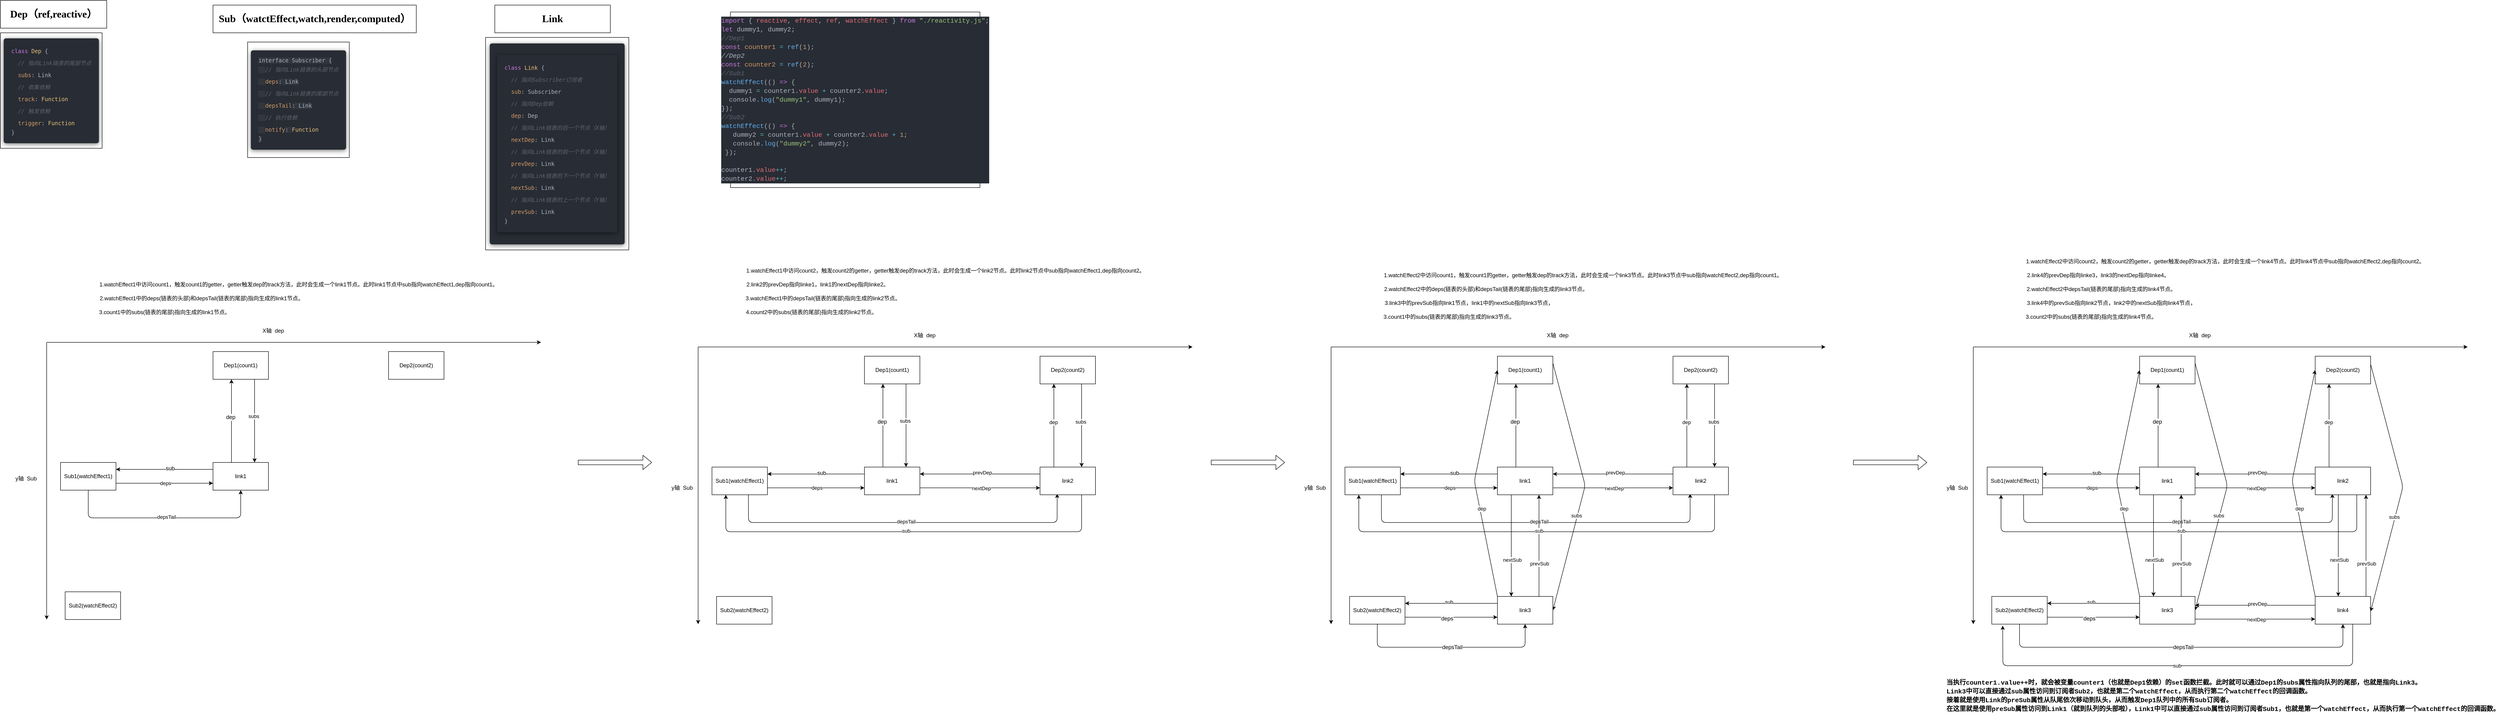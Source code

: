 <mxfile>
    <diagram id="yp6HfY-TQUkHBI3eNk6E" name="Page-1">
        <mxGraphModel dx="798" dy="723" grid="1" gridSize="10" guides="1" tooltips="1" connect="1" arrows="1" fold="1" page="1" pageScale="1" pageWidth="10000" pageHeight="10000" math="0" shadow="0">
            <root>
                <mxCell id="0"/>
                <mxCell id="1" parent="0"/>
                <mxCell id="5" value="&lt;span style=&quot;color: rgb(0, 0, 0); font-family: Optima, &amp;quot;Microsoft YaHei&amp;quot;, PingFangSC-regular, serif; font-size: 22px; font-weight: 700; text-align: left; background-color: rgb(255, 255, 255);&quot;&gt;Dep（ref,reactive）&lt;/span&gt;" style="rounded=0;whiteSpace=wrap;html=1;" parent="1" vertex="1">
                    <mxGeometry x="80" y="10" width="230" height="60" as="geometry"/>
                </mxCell>
                <mxCell id="7" value="&lt;pre style=&quot;-webkit-tap-highlight-color: transparent; margin-top: 10px; margin-bottom: 10px; padding: 0px; outline: 0px; max-width: 100%; box-shadow: rgba(0, 0, 0, 0.55) 0px 2px 10px; color: rgb(163, 163, 163); font-size: 16px; text-align: left; background-color: rgb(25, 25, 25); border-radius: 5px; box-sizing: border-box !important; overflow-wrap: break-word !important;&quot; class=&quot;js_darkmode__145&quot; data-tool=&quot;mdnice编辑器&quot;&gt;&lt;code style=&quot;-webkit-tap-highlight-color: transparent; margin: 0px; padding: 15px 16px 16px; outline: 0px; max-width: 100%; background: rgb(40, 44, 52); overflow-x: auto; color: rgb(171, 178, 191); border-radius: 5px; display: -webkit-box; font-family: Consolas, Monaco, Menlo, monospace; font-size: 12px; box-sizing: border-box !important; overflow-wrap: break-word !important;&quot; class=&quot;js_darkmode__147&quot;&gt;&lt;span style=&quot;-webkit-tap-highlight-color: transparent; margin: 0px; padding: 0px; outline: 0px; max-width: 100%; box-sizing: border-box !important; overflow-wrap: break-word !important; line-height: 26px;&quot;&gt;&lt;span style=&quot;-webkit-tap-highlight-color: transparent; margin: 0px; padding: 0px; outline: 0px; max-width: 100%; color: rgb(198, 120, 221); line-height: 26px; box-sizing: border-box !important; overflow-wrap: break-word !important;&quot;&gt;class&lt;/span&gt;&amp;nbsp;&lt;span style=&quot;-webkit-tap-highlight-color: transparent; margin: 0px; padding: 0px; outline: 0px; max-width: 100%; color: rgb(230, 192, 123); line-height: 26px; box-sizing: border-box !important; overflow-wrap: break-word !important;&quot;&gt;Dep&lt;/span&gt;&amp;nbsp;&lt;/span&gt;{&lt;br style=&quot;-webkit-tap-highlight-color: transparent; margin: 0px; padding: 0px; outline: 0px; max-width: 100%; box-sizing: border-box !important; overflow-wrap: break-word !important;&quot;&gt;&amp;nbsp;&amp;nbsp;&lt;span style=&quot;-webkit-tap-highlight-color: transparent; margin: 0px; padding: 0px; outline: 0px; max-width: 100%; color: rgb(92, 99, 112); font-style: italic; line-height: 26px; box-sizing: border-box !important; overflow-wrap: break-word !important;&quot; class=&quot;js_darkmode__148&quot;&gt;//&amp;nbsp;指向Link链表的尾部节点&lt;/span&gt;&lt;br style=&quot;-webkit-tap-highlight-color: transparent; margin: 0px; padding: 0px; outline: 0px; max-width: 100%; box-sizing: border-box !important; overflow-wrap: break-word !important;&quot;&gt;&amp;nbsp;&amp;nbsp;&lt;span style=&quot;-webkit-tap-highlight-color: transparent; margin: 0px; padding: 0px; outline: 0px; max-width: 100%; color: rgb(209, 154, 102); line-height: 26px; box-sizing: border-box !important; overflow-wrap: break-word !important;&quot;&gt;subs&lt;/span&gt;:&amp;nbsp;Link&lt;br style=&quot;-webkit-tap-highlight-color: transparent; margin: 0px; padding: 0px; outline: 0px; max-width: 100%; box-sizing: border-box !important; overflow-wrap: break-word !important;&quot;&gt;&amp;nbsp;&amp;nbsp;&lt;span style=&quot;-webkit-tap-highlight-color: transparent; margin: 0px; padding: 0px; outline: 0px; max-width: 100%; color: rgb(92, 99, 112); font-style: italic; line-height: 26px; box-sizing: border-box !important; overflow-wrap: break-word !important;&quot; class=&quot;js_darkmode__149&quot;&gt;//&amp;nbsp;收集依赖&lt;/span&gt;&lt;br style=&quot;-webkit-tap-highlight-color: transparent; margin: 0px; padding: 0px; outline: 0px; max-width: 100%; box-sizing: border-box !important; overflow-wrap: break-word !important;&quot;&gt;&amp;nbsp;&amp;nbsp;&lt;span style=&quot;-webkit-tap-highlight-color: transparent; margin: 0px; padding: 0px; outline: 0px; max-width: 100%; color: rgb(209, 154, 102); line-height: 26px; box-sizing: border-box !important; overflow-wrap: break-word !important;&quot;&gt;track&lt;/span&gt;:&amp;nbsp;&lt;span style=&quot;-webkit-tap-highlight-color: transparent; margin: 0px; padding: 0px; outline: 0px; max-width: 100%; color: rgb(230, 192, 123); line-height: 26px; box-sizing: border-box !important; overflow-wrap: break-word !important;&quot;&gt;Function&lt;/span&gt;&lt;br style=&quot;-webkit-tap-highlight-color: transparent; margin: 0px; padding: 0px; outline: 0px; max-width: 100%; box-sizing: border-box !important; overflow-wrap: break-word !important;&quot;&gt;&amp;nbsp;&amp;nbsp;&lt;span style=&quot;-webkit-tap-highlight-color: transparent; margin: 0px; padding: 0px; outline: 0px; max-width: 100%; color: rgb(92, 99, 112); font-style: italic; line-height: 26px; box-sizing: border-box !important; overflow-wrap: break-word !important;&quot; class=&quot;js_darkmode__150&quot;&gt;//&amp;nbsp;触发依赖&lt;/span&gt;&lt;br style=&quot;-webkit-tap-highlight-color: transparent; margin: 0px; padding: 0px; outline: 0px; max-width: 100%; box-sizing: border-box !important; overflow-wrap: break-word !important;&quot;&gt;&amp;nbsp;&amp;nbsp;&lt;span style=&quot;-webkit-tap-highlight-color: transparent; margin: 0px; padding: 0px; outline: 0px; max-width: 100%; color: rgb(209, 154, 102); line-height: 26px; box-sizing: border-box !important; overflow-wrap: break-word !important;&quot;&gt;trigger&lt;/span&gt;:&amp;nbsp;&lt;span style=&quot;-webkit-tap-highlight-color: transparent; margin: 0px; padding: 0px; outline: 0px; max-width: 100%; color: rgb(230, 192, 123); line-height: 26px; box-sizing: border-box !important; overflow-wrap: break-word !important;&quot;&gt;Function&lt;/span&gt;&lt;br style=&quot;-webkit-tap-highlight-color: transparent; margin: 0px; padding: 0px; outline: 0px; max-width: 100%; box-sizing: border-box !important; overflow-wrap: break-word !important;&quot;&gt;}&lt;/code&gt;&lt;/pre&gt;" style="rounded=0;whiteSpace=wrap;html=1;strokeColor=default;" parent="1" vertex="1">
                    <mxGeometry x="80" y="80" width="220" height="250" as="geometry"/>
                </mxCell>
                <mxCell id="8" value="&lt;span style=&quot;color: rgb(0, 0, 0); font-family: Optima, &amp;quot;Microsoft YaHei&amp;quot;, PingFangSC-regular, serif; font-size: 22px; font-weight: 700; text-align: left; background-color: rgb(255, 255, 255);&quot;&gt;Sub（watctEffect,watch,render,computed）&lt;/span&gt;" style="rounded=0;whiteSpace=wrap;html=1;" parent="1" vertex="1">
                    <mxGeometry x="540" y="20" width="440" height="60" as="geometry"/>
                </mxCell>
                <mxCell id="11" value="&lt;pre style=&quot;-webkit-tap-highlight-color: transparent; margin-top: 10px; margin-bottom: 10px; padding: 0px; outline: 0px; max-width: 100%; box-shadow: rgba(0, 0, 0, 0.55) 0px 2px 10px; color: rgb(163, 163, 163); font-size: 16px; text-align: left; background-color: rgb(25, 25, 25); border-radius: 5px; box-sizing: border-box !important; overflow-wrap: break-word !important;&quot; class=&quot;js_darkmode__145&quot; data-tool=&quot;mdnice编辑器&quot;&gt;&lt;code style=&quot;-webkit-tap-highlight-color: transparent; margin: 0px; padding: 15px 16px 16px; outline: 0px; max-width: 100%; background: rgb(40, 44, 52); overflow-x: auto; color: rgb(171, 178, 191); border-radius: 5px; display: -webkit-box; font-family: Consolas, Monaco, Menlo, monospace; font-size: 12px; box-sizing: border-box !important; overflow-wrap: break-word !important;&quot; class=&quot;js_darkmode__147&quot;&gt;&lt;span style=&quot;color: rgb(171, 178, 191); background-color: rgb(49, 54, 63);&quot;&gt;interface&amp;nbsp;Subscriber&amp;nbsp;{&lt;/span&gt;&lt;br style=&quot;-webkit-tap-highlight-color: transparent; margin: 0px; padding: 0px; outline: 0px; max-width: 100%; color: rgb(171, 178, 191); box-sizing: border-box !important; overflow-wrap: break-word !important;&quot;&gt;&lt;span style=&quot;color: rgb(171, 178, 191); background-color: rgb(49, 54, 63);&quot;&gt;&amp;nbsp;&amp;nbsp;&lt;/span&gt;&lt;span style=&quot;-webkit-tap-highlight-color: transparent; margin: 0px; padding: 0px; outline: 0px; max-width: 100%; color: rgb(92, 99, 112); font-style: italic; line-height: 26px; box-sizing: border-box !important; overflow-wrap: break-word !important;&quot; class=&quot;js_darkmode__172&quot;&gt;//&amp;nbsp;指向Link链表的头部节点&lt;/span&gt;&lt;br style=&quot;-webkit-tap-highlight-color: transparent; margin: 0px; padding: 0px; outline: 0px; max-width: 100%; color: rgb(171, 178, 191); box-sizing: border-box !important; overflow-wrap: break-word !important;&quot;&gt;&lt;span style=&quot;color: rgb(171, 178, 191); background-color: rgb(49, 54, 63);&quot;&gt;&amp;nbsp;&amp;nbsp;&lt;/span&gt;&lt;span style=&quot;-webkit-tap-highlight-color: transparent; margin: 0px; padding: 0px; outline: 0px; max-width: 100%; color: rgb(209, 154, 102); line-height: 26px; box-sizing: border-box !important; overflow-wrap: break-word !important;&quot;&gt;deps&lt;/span&gt;&lt;span style=&quot;color: rgb(171, 178, 191); background-color: rgb(49, 54, 63);&quot;&gt;:&amp;nbsp;Link&lt;/span&gt;&lt;br style=&quot;-webkit-tap-highlight-color: transparent; margin: 0px; padding: 0px; outline: 0px; max-width: 100%; color: rgb(171, 178, 191); box-sizing: border-box !important; overflow-wrap: break-word !important;&quot;&gt;&lt;span style=&quot;color: rgb(171, 178, 191); background-color: rgb(49, 54, 63);&quot;&gt;&amp;nbsp;&amp;nbsp;&lt;/span&gt;&lt;span style=&quot;-webkit-tap-highlight-color: transparent; margin: 0px; padding: 0px; outline: 0px; max-width: 100%; color: rgb(92, 99, 112); font-style: italic; line-height: 26px; box-sizing: border-box !important; overflow-wrap: break-word !important;&quot; class=&quot;js_darkmode__173&quot;&gt;//&amp;nbsp;指向Link链表的尾部节点&lt;/span&gt;&lt;br style=&quot;-webkit-tap-highlight-color: transparent; margin: 0px; padding: 0px; outline: 0px; max-width: 100%; color: rgb(171, 178, 191); box-sizing: border-box !important; overflow-wrap: break-word !important;&quot;&gt;&lt;span style=&quot;color: rgb(171, 178, 191); background-color: rgb(49, 54, 63);&quot;&gt;&amp;nbsp;&amp;nbsp;&lt;/span&gt;&lt;span style=&quot;-webkit-tap-highlight-color: transparent; margin: 0px; padding: 0px; outline: 0px; max-width: 100%; color: rgb(209, 154, 102); line-height: 26px; box-sizing: border-box !important; overflow-wrap: break-word !important;&quot;&gt;depsTail&lt;/span&gt;&lt;span style=&quot;color: rgb(171, 178, 191); background-color: rgb(49, 54, 63);&quot;&gt;:&amp;nbsp;Link&lt;/span&gt;&lt;br style=&quot;-webkit-tap-highlight-color: transparent; margin: 0px; padding: 0px; outline: 0px; max-width: 100%; color: rgb(171, 178, 191); box-sizing: border-box !important; overflow-wrap: break-word !important;&quot;&gt;&lt;span style=&quot;color: rgb(171, 178, 191); background-color: rgb(49, 54, 63);&quot;&gt;&amp;nbsp;&amp;nbsp;&lt;/span&gt;&lt;span style=&quot;-webkit-tap-highlight-color: transparent; margin: 0px; padding: 0px; outline: 0px; max-width: 100%; color: rgb(92, 99, 112); font-style: italic; line-height: 26px; box-sizing: border-box !important; overflow-wrap: break-word !important;&quot; class=&quot;js_darkmode__174&quot;&gt;//&amp;nbsp;执行依赖&lt;/span&gt;&lt;br style=&quot;-webkit-tap-highlight-color: transparent; margin: 0px; padding: 0px; outline: 0px; max-width: 100%; color: rgb(171, 178, 191); box-sizing: border-box !important; overflow-wrap: break-word !important;&quot;&gt;&lt;span style=&quot;color: rgb(171, 178, 191); background-color: rgb(49, 54, 63);&quot;&gt;&amp;nbsp;&amp;nbsp;&lt;/span&gt;&lt;span style=&quot;-webkit-tap-highlight-color: transparent; margin: 0px; padding: 0px; outline: 0px; max-width: 100%; color: rgb(209, 154, 102); line-height: 26px; box-sizing: border-box !important; overflow-wrap: break-word !important;&quot;&gt;notify&lt;/span&gt;&lt;span style=&quot;color: rgb(171, 178, 191); background-color: rgb(49, 54, 63);&quot;&gt;:&amp;nbsp;&lt;/span&gt;&lt;span style=&quot;-webkit-tap-highlight-color: transparent; margin: 0px; padding: 0px; outline: 0px; max-width: 100%; color: rgb(230, 192, 123); line-height: 26px; box-sizing: border-box !important; overflow-wrap: break-word !important;&quot;&gt;Function&lt;/span&gt;&lt;br style=&quot;-webkit-tap-highlight-color: transparent; margin: 0px; padding: 0px; outline: 0px; max-width: 100%; color: rgb(171, 178, 191); box-sizing: border-box !important; overflow-wrap: break-word !important;&quot;&gt;&lt;span style=&quot;color: rgb(171, 178, 191); background-color: rgb(49, 54, 63);&quot;&gt;}&lt;/span&gt;&lt;/code&gt;&lt;/pre&gt;" style="rounded=0;whiteSpace=wrap;html=1;strokeColor=default;" parent="1" vertex="1">
                    <mxGeometry x="615" y="100" width="220" height="250" as="geometry"/>
                </mxCell>
                <mxCell id="12" value="&lt;span style=&quot;color: rgb(0, 0, 0); font-family: Optima, &amp;quot;Microsoft YaHei&amp;quot;, PingFangSC-regular, serif; font-size: 22px; font-weight: 700; text-align: left; background-color: rgb(255, 255, 255);&quot;&gt;Link&lt;/span&gt;" style="rounded=0;whiteSpace=wrap;html=1;" parent="1" vertex="1">
                    <mxGeometry x="1150" y="20" width="250" height="60" as="geometry"/>
                </mxCell>
                <mxCell id="15" value="&lt;pre style=&quot;-webkit-tap-highlight-color: transparent; margin-top: 10px; margin-bottom: 10px; padding: 0px; outline: 0px; max-width: 100%; box-shadow: rgba(0, 0, 0, 0.55) 0px 2px 10px; color: rgb(163, 163, 163); font-size: 16px; text-align: left; background-color: rgb(25, 25, 25); border-radius: 5px; box-sizing: border-box !important; overflow-wrap: break-word !important;&quot; class=&quot;js_darkmode__145&quot; data-tool=&quot;mdnice编辑器&quot;&gt;&lt;code style=&quot;-webkit-tap-highlight-color: transparent; margin: 0px; padding: 15px 16px 16px; outline: 0px; max-width: 100%; background: rgb(40, 44, 52); overflow-x: auto; color: rgb(171, 178, 191); border-radius: 5px; display: -webkit-box; font-family: Consolas, Monaco, Menlo, monospace; font-size: 12px; box-sizing: border-box !important; overflow-wrap: break-word !important;&quot; class=&quot;js_darkmode__147&quot;&gt;&lt;pre style=&quot;-webkit-tap-highlight-color: transparent; margin-top: 10px; margin-bottom: 10px; padding: 0px; outline: 0px; max-width: 100%; box-shadow: rgba(0, 0, 0, 0.55) 0px 2px 10px; color: rgb(163, 163, 163); font-size: 16px; background-color: rgb(25, 25, 25); border-radius: 5px; box-sizing: border-box !important; overflow-wrap: break-word !important;&quot; class=&quot;js_darkmode__193&quot; data-tool=&quot;mdnice编辑器&quot;&gt;&lt;code style=&quot;-webkit-tap-highlight-color: transparent; margin: 0px; padding: 15px 16px 16px; outline: 0px; max-width: 100%; background: rgb(40, 44, 52); overflow-x: auto; color: rgb(171, 178, 191); border-radius: 5px; display: -webkit-box; font-family: Consolas, Monaco, Menlo, monospace; font-size: 12px; box-sizing: border-box !important; overflow-wrap: break-word !important;&quot; class=&quot;js_darkmode__195&quot;&gt;&lt;span style=&quot;-webkit-tap-highlight-color: transparent; margin: 0px; padding: 0px; outline: 0px; max-width: 100%; box-sizing: border-box !important; overflow-wrap: break-word !important; line-height: 26px;&quot;&gt;&lt;span style=&quot;-webkit-tap-highlight-color: transparent; margin: 0px; padding: 0px; outline: 0px; max-width: 100%; color: rgb(198, 120, 221); line-height: 26px; box-sizing: border-box !important; overflow-wrap: break-word !important;&quot;&gt;class&lt;/span&gt;&amp;nbsp;&lt;span style=&quot;-webkit-tap-highlight-color: transparent; margin: 0px; padding: 0px; outline: 0px; max-width: 100%; color: rgb(230, 192, 123); line-height: 26px; box-sizing: border-box !important; overflow-wrap: break-word !important;&quot;&gt;Link&lt;/span&gt;&amp;nbsp;&lt;/span&gt;{&lt;br style=&quot;-webkit-tap-highlight-color: transparent; margin: 0px; padding: 0px; outline: 0px; max-width: 100%; box-sizing: border-box !important; overflow-wrap: break-word !important;&quot;&gt;&amp;nbsp;&amp;nbsp;&lt;span style=&quot;-webkit-tap-highlight-color: transparent; margin: 0px; padding: 0px; outline: 0px; max-width: 100%; color: rgb(92, 99, 112); font-style: italic; line-height: 26px; box-sizing: border-box !important; overflow-wrap: break-word !important;&quot; class=&quot;js_darkmode__196&quot;&gt;//&amp;nbsp;指向Subscriber订阅者&lt;/span&gt;&lt;br style=&quot;-webkit-tap-highlight-color: transparent; margin: 0px; padding: 0px; outline: 0px; max-width: 100%; box-sizing: border-box !important; overflow-wrap: break-word !important;&quot;&gt;&amp;nbsp;&amp;nbsp;&lt;span style=&quot;-webkit-tap-highlight-color: transparent; margin: 0px; padding: 0px; outline: 0px; max-width: 100%; color: rgb(209, 154, 102); line-height: 26px; box-sizing: border-box !important; overflow-wrap: break-word !important;&quot;&gt;sub&lt;/span&gt;:&amp;nbsp;Subscriber&lt;br style=&quot;-webkit-tap-highlight-color: transparent; margin: 0px; padding: 0px; outline: 0px; max-width: 100%; box-sizing: border-box !important; overflow-wrap: break-word !important;&quot;&gt;&amp;nbsp;&amp;nbsp;&lt;span style=&quot;-webkit-tap-highlight-color: transparent; margin: 0px; padding: 0px; outline: 0px; max-width: 100%; color: rgb(92, 99, 112); font-style: italic; line-height: 26px; box-sizing: border-box !important; overflow-wrap: break-word !important;&quot; class=&quot;js_darkmode__197&quot;&gt;//&amp;nbsp;指向Dep依赖&lt;/span&gt;&lt;br style=&quot;-webkit-tap-highlight-color: transparent; margin: 0px; padding: 0px; outline: 0px; max-width: 100%; box-sizing: border-box !important; overflow-wrap: break-word !important;&quot;&gt;&amp;nbsp;&amp;nbsp;&lt;span style=&quot;-webkit-tap-highlight-color: transparent; margin: 0px; padding: 0px; outline: 0px; max-width: 100%; color: rgb(209, 154, 102); line-height: 26px; box-sizing: border-box !important; overflow-wrap: break-word !important;&quot;&gt;dep&lt;/span&gt;:&amp;nbsp;Dep&lt;br style=&quot;-webkit-tap-highlight-color: transparent; margin: 0px; padding: 0px; outline: 0px; max-width: 100%; box-sizing: border-box !important; overflow-wrap: break-word !important;&quot;&gt;&amp;nbsp;&amp;nbsp;&lt;span style=&quot;-webkit-tap-highlight-color: transparent; margin: 0px; padding: 0px; outline: 0px; max-width: 100%; color: rgb(92, 99, 112); font-style: italic; line-height: 26px; box-sizing: border-box !important; overflow-wrap: break-word !important;&quot; class=&quot;js_darkmode__198&quot;&gt;//&amp;nbsp;指向Link链表的后一个节点（X轴）&lt;/span&gt;&lt;br style=&quot;-webkit-tap-highlight-color: transparent; margin: 0px; padding: 0px; outline: 0px; max-width: 100%; box-sizing: border-box !important; overflow-wrap: break-word !important;&quot;&gt;&amp;nbsp;&amp;nbsp;&lt;span style=&quot;-webkit-tap-highlight-color: transparent; margin: 0px; padding: 0px; outline: 0px; max-width: 100%; color: rgb(209, 154, 102); line-height: 26px; box-sizing: border-box !important; overflow-wrap: break-word !important;&quot;&gt;nextDep&lt;/span&gt;:&amp;nbsp;Link&lt;br style=&quot;-webkit-tap-highlight-color: transparent; margin: 0px; padding: 0px; outline: 0px; max-width: 100%; box-sizing: border-box !important; overflow-wrap: break-word !important;&quot;&gt;&amp;nbsp;&amp;nbsp;&lt;span style=&quot;-webkit-tap-highlight-color: transparent; margin: 0px; padding: 0px; outline: 0px; max-width: 100%; color: rgb(92, 99, 112); font-style: italic; line-height: 26px; box-sizing: border-box !important; overflow-wrap: break-word !important;&quot; class=&quot;js_darkmode__199&quot;&gt;//&amp;nbsp;指向Link链表的前一个节点（X轴）&lt;/span&gt;&lt;br style=&quot;-webkit-tap-highlight-color: transparent; margin: 0px; padding: 0px; outline: 0px; max-width: 100%; box-sizing: border-box !important; overflow-wrap: break-word !important;&quot;&gt;&amp;nbsp;&amp;nbsp;&lt;span style=&quot;-webkit-tap-highlight-color: transparent; margin: 0px; padding: 0px; outline: 0px; max-width: 100%; color: rgb(209, 154, 102); line-height: 26px; box-sizing: border-box !important; overflow-wrap: break-word !important;&quot;&gt;prevDep&lt;/span&gt;:&amp;nbsp;Link&lt;br style=&quot;-webkit-tap-highlight-color: transparent; margin: 0px; padding: 0px; outline: 0px; max-width: 100%; box-sizing: border-box !important; overflow-wrap: break-word !important;&quot;&gt;&amp;nbsp;&amp;nbsp;&lt;span style=&quot;-webkit-tap-highlight-color: transparent; margin: 0px; padding: 0px; outline: 0px; max-width: 100%; color: rgb(92, 99, 112); font-style: italic; line-height: 26px; box-sizing: border-box !important; overflow-wrap: break-word !important;&quot; class=&quot;js_darkmode__200&quot;&gt;//&amp;nbsp;指向Link链表的下一个节点（Y轴）&lt;/span&gt;&lt;br style=&quot;-webkit-tap-highlight-color: transparent; margin: 0px; padding: 0px; outline: 0px; max-width: 100%; box-sizing: border-box !important; overflow-wrap: break-word !important;&quot;&gt;&amp;nbsp;&amp;nbsp;&lt;span style=&quot;-webkit-tap-highlight-color: transparent; margin: 0px; padding: 0px; outline: 0px; max-width: 100%; color: rgb(209, 154, 102); line-height: 26px; box-sizing: border-box !important; overflow-wrap: break-word !important;&quot;&gt;nextSub&lt;/span&gt;:&amp;nbsp;Link&lt;br style=&quot;-webkit-tap-highlight-color: transparent; margin: 0px; padding: 0px; outline: 0px; max-width: 100%; box-sizing: border-box !important; overflow-wrap: break-word !important;&quot;&gt;&amp;nbsp;&amp;nbsp;&lt;span style=&quot;-webkit-tap-highlight-color: transparent; margin: 0px; padding: 0px; outline: 0px; max-width: 100%; color: rgb(92, 99, 112); font-style: italic; line-height: 26px; box-sizing: border-box !important; overflow-wrap: break-word !important;&quot; class=&quot;js_darkmode__201&quot;&gt;//&amp;nbsp;指向Link链表的上一个节点（Y轴）&lt;/span&gt;&lt;br style=&quot;-webkit-tap-highlight-color: transparent; margin: 0px; padding: 0px; outline: 0px; max-width: 100%; box-sizing: border-box !important; overflow-wrap: break-word !important;&quot;&gt;&amp;nbsp;&amp;nbsp;&lt;span style=&quot;-webkit-tap-highlight-color: transparent; margin: 0px; padding: 0px; outline: 0px; max-width: 100%; color: rgb(209, 154, 102); line-height: 26px; box-sizing: border-box !important; overflow-wrap: break-word !important;&quot;&gt;prevSub&lt;/span&gt;:&amp;nbsp;Link&lt;br style=&quot;-webkit-tap-highlight-color: transparent; margin: 0px; padding: 0px; outline: 0px; max-width: 100%; box-sizing: border-box !important; overflow-wrap: break-word !important;&quot;&gt;}&lt;/code&gt;&lt;/pre&gt;&lt;/code&gt;&lt;/pre&gt;" style="rounded=0;whiteSpace=wrap;html=1;strokeColor=default;" parent="1" vertex="1">
                    <mxGeometry x="1130" y="90" width="310" height="460" as="geometry"/>
                </mxCell>
                <mxCell id="17" value="&lt;div style=&quot;background-color: rgb(40, 44, 52); line-height: 19px; color: rgb(171, 178, 191);&quot;&gt;&lt;div style=&quot;color: light-dark(rgb(171, 178, 191), rgb(79, 85, 96)); font-family: Consolas, &amp;quot;Courier New&amp;quot;, monospace; font-size: 14px; white-space: pre; text-align: left;&quot;&gt;&lt;span style=&quot;color: rgb(198, 120, 221);&quot;&gt;import&lt;/span&gt;&lt;span style=&quot;color: rgb(171, 178, 191);&quot;&gt; { &lt;/span&gt;&lt;span style=&quot;color: rgb(224, 108, 117);&quot;&gt;reactive&lt;/span&gt;&lt;span style=&quot;color: rgb(171, 178, 191);&quot;&gt;, &lt;/span&gt;&lt;span style=&quot;color: rgb(224, 108, 117);&quot;&gt;effect&lt;/span&gt;&lt;span style=&quot;color: rgb(171, 178, 191);&quot;&gt;, &lt;/span&gt;&lt;span style=&quot;color: rgb(224, 108, 117);&quot;&gt;ref&lt;/span&gt;&lt;span style=&quot;color: rgb(171, 178, 191);&quot;&gt;, &lt;/span&gt;&lt;span style=&quot;color: rgb(224, 108, 117);&quot;&gt;watchEffect&lt;/span&gt;&lt;span style=&quot;color: rgb(171, 178, 191);&quot;&gt; } &lt;/span&gt;&lt;span style=&quot;color: rgb(198, 120, 221);&quot;&gt;from&lt;/span&gt;&lt;span style=&quot;color: rgb(171, 178, 191);&quot;&gt; &lt;/span&gt;&lt;span style=&quot;color: rgb(152, 195, 121);&quot;&gt;&quot;./reactivity.js&quot;&lt;/span&gt;&lt;span style=&quot;color: rgb(171, 178, 191);&quot;&gt;;&lt;/span&gt;&lt;/div&gt;&lt;div style=&quot;color: light-dark(rgb(171, 178, 191), rgb(79, 85, 96)); font-family: Consolas, &amp;quot;Courier New&amp;quot;, monospace; font-size: 14px; white-space: pre; text-align: left;&quot;&gt;&lt;span style=&quot;color: rgb(198, 120, 221);&quot;&gt;let&lt;/span&gt;&lt;span style=&quot;color: rgb(171, 178, 191);&quot;&gt; dummy1, dummy2;&lt;/span&gt;&lt;/div&gt;&lt;div style=&quot;color: light-dark(rgb(171, 178, 191), rgb(79, 85, 96)); font-family: Consolas, &amp;quot;Courier New&amp;quot;, monospace; font-size: 14px; white-space: pre; text-align: left;&quot;&gt;&lt;span style=&quot;color: rgb(92, 99, 112); font-style: italic;&quot;&gt;//Dep1&lt;/span&gt;&lt;/div&gt;&lt;div style=&quot;color: light-dark(rgb(171, 178, 191), rgb(79, 85, 96)); font-family: Consolas, &amp;quot;Courier New&amp;quot;, monospace; font-size: 14px; white-space: pre; text-align: left;&quot;&gt;&lt;span style=&quot;color: rgb(198, 120, 221);&quot;&gt;const&lt;/span&gt;&lt;span style=&quot;color: rgb(171, 178, 191);&quot;&gt; &lt;/span&gt;&lt;span style=&quot;color: rgb(209, 154, 102);&quot;&gt;counter1&lt;/span&gt;&lt;span style=&quot;color: rgb(171, 178, 191);&quot;&gt; &lt;/span&gt;&lt;span style=&quot;color: rgb(86, 182, 194);&quot;&gt;=&lt;/span&gt;&lt;span style=&quot;color: rgb(171, 178, 191);&quot;&gt; &lt;/span&gt;&lt;span style=&quot;color: rgb(97, 175, 239);&quot;&gt;ref&lt;/span&gt;&lt;span style=&quot;color: rgb(171, 178, 191);&quot;&gt;(&lt;/span&gt;&lt;span style=&quot;color: rgb(209, 154, 102);&quot;&gt;1&lt;/span&gt;&lt;span style=&quot;color: rgb(171, 178, 191);&quot;&gt;);&lt;/span&gt;&lt;/div&gt;&lt;div style=&quot;color: light-dark(rgb(171, 178, 191), rgb(79, 85, 96)); font-family: Consolas, &amp;quot;Courier New&amp;quot;, monospace; font-size: 14px; white-space: pre; text-align: left;&quot;&gt;&lt;span style=&quot;font-style: italic; background-color: light-dark(rgb(40, 44, 52), rgb(196, 200, 207));&quot;&gt;//Dep2&lt;/span&gt;&lt;/div&gt;&lt;div style=&quot;color: light-dark(rgb(171, 178, 191), rgb(79, 85, 96)); font-family: Consolas, &amp;quot;Courier New&amp;quot;, monospace; font-size: 14px; white-space: pre; text-align: left;&quot;&gt;&lt;span style=&quot;color: rgb(198, 120, 221);&quot;&gt;const&lt;/span&gt;&lt;span style=&quot;color: rgb(171, 178, 191);&quot;&gt; &lt;/span&gt;&lt;span style=&quot;color: rgb(209, 154, 102);&quot;&gt;counter2&lt;/span&gt;&lt;span style=&quot;color: rgb(171, 178, 191);&quot;&gt; &lt;/span&gt;&lt;span style=&quot;color: rgb(86, 182, 194);&quot;&gt;=&lt;/span&gt;&lt;span style=&quot;color: rgb(171, 178, 191);&quot;&gt; &lt;/span&gt;&lt;span style=&quot;color: rgb(97, 175, 239);&quot;&gt;ref&lt;/span&gt;&lt;span style=&quot;color: rgb(171, 178, 191);&quot;&gt;(&lt;/span&gt;&lt;span style=&quot;color: rgb(209, 154, 102);&quot;&gt;2&lt;/span&gt;&lt;span style=&quot;color: rgb(171, 178, 191);&quot;&gt;);&lt;/span&gt;&lt;/div&gt;&lt;div style=&quot;color: light-dark(rgb(171, 178, 191), rgb(79, 85, 96)); font-family: Consolas, &amp;quot;Courier New&amp;quot;, monospace; font-size: 14px; white-space: pre; text-align: left;&quot;&gt;&lt;span style=&quot;color: rgb(92, 99, 112); font-style: italic;&quot;&gt;//Sub1&lt;/span&gt;&lt;/div&gt;&lt;div style=&quot;color: light-dark(rgb(171, 178, 191), rgb(79, 85, 96)); font-family: Consolas, &amp;quot;Courier New&amp;quot;, monospace; font-size: 14px; white-space: pre; text-align: left;&quot;&gt;&lt;span style=&quot;color: rgb(97, 175, 239);&quot;&gt;watchEffect&lt;/span&gt;&lt;span style=&quot;color: rgb(171, 178, 191);&quot;&gt;(() &lt;/span&gt;&lt;span style=&quot;color: rgb(198, 120, 221);&quot;&gt;=&amp;gt;&lt;/span&gt;&lt;span style=&quot;color: rgb(171, 178, 191);&quot;&gt; {&lt;/span&gt;&lt;/div&gt;&lt;div style=&quot;text-align: left; color: light-dark(rgb(171, 178, 191), rgb(79, 85, 96)); font-family: Consolas, &amp;quot;Courier New&amp;quot;, monospace; font-size: 14px; white-space: pre;&quot;&gt;&lt;span style=&quot;color: rgb(171, 178, 191);&quot;&gt;&amp;nbsp; dummy1 &lt;/span&gt;&lt;span style=&quot;color: rgb(86, 182, 194);&quot;&gt;=&lt;/span&gt;&lt;span style=&quot;color: rgb(171, 178, 191);&quot;&gt; counter1.&lt;/span&gt;&lt;span style=&quot;color: rgb(224, 108, 117);&quot;&gt;value&lt;/span&gt;&lt;span style=&quot;color: rgb(171, 178, 191);&quot;&gt; &lt;/span&gt;&lt;span style=&quot;color: rgb(86, 182, 194);&quot;&gt;+&lt;/span&gt;&lt;span style=&quot;color: rgb(171, 178, 191);&quot;&gt; counter2.&lt;/span&gt;&lt;span style=&quot;color: rgb(224, 108, 117);&quot;&gt;value&lt;/span&gt;&lt;span style=&quot;color: rgb(171, 178, 191);&quot;&gt;;&lt;/span&gt;&lt;/div&gt;&lt;div style=&quot;text-align: left; color: light-dark(rgb(171, 178, 191), rgb(79, 85, 96)); font-family: Consolas, &amp;quot;Courier New&amp;quot;, monospace; font-size: 14px; white-space: pre;&quot;&gt;&lt;span style=&quot;color: rgb(171, 178, 191);&quot;&gt;&amp;nbsp; console.&lt;/span&gt;&lt;span style=&quot;color: rgb(97, 175, 239);&quot;&gt;log&lt;/span&gt;&lt;span style=&quot;color: rgb(171, 178, 191);&quot;&gt;(&lt;/span&gt;&lt;span style=&quot;color: rgb(152, 195, 121);&quot;&gt;&quot;dummy1&quot;&lt;/span&gt;&lt;span style=&quot;color: rgb(171, 178, 191);&quot;&gt;, dummy1);&lt;/span&gt;&lt;/div&gt;&lt;div style=&quot;text-align: left; color: light-dark(rgb(171, 178, 191), rgb(79, 85, 96)); font-family: Consolas, &amp;quot;Courier New&amp;quot;, monospace; font-size: 14px; white-space: pre;&quot;&gt;&lt;span style=&quot;color: rgb(171, 178, 191);&quot;&gt;});&lt;/span&gt;&lt;/div&gt;&lt;div style=&quot;text-align: left; color: light-dark(rgb(171, 178, 191), rgb(79, 85, 96)); font-family: Consolas, &amp;quot;Courier New&amp;quot;, monospace; font-size: 14px; white-space: pre;&quot;&gt;&lt;span style=&quot;color: rgb(92, 99, 112); font-style: italic;&quot;&gt;//Sub2&lt;/span&gt;&lt;/div&gt;&lt;div style=&quot;text-align: left; color: light-dark(rgb(171, 178, 191), rgb(79, 85, 96)); font-family: Consolas, &amp;quot;Courier New&amp;quot;, monospace; font-size: 14px; white-space: pre;&quot;&gt;&lt;span style=&quot;color: rgb(97, 175, 239);&quot;&gt;watchEffect&lt;/span&gt;&lt;span style=&quot;color: rgb(171, 178, 191);&quot;&gt;(() &lt;/span&gt;&lt;span style=&quot;color: rgb(198, 120, 221);&quot;&gt;=&amp;gt;&lt;/span&gt;&lt;span style=&quot;color: rgb(171, 178, 191);&quot;&gt; {&lt;/span&gt;&lt;/div&gt;&lt;div style=&quot;text-align: left; color: light-dark(rgb(171, 178, 191), rgb(79, 85, 96)); font-family: Consolas, &amp;quot;Courier New&amp;quot;, monospace; font-size: 14px; white-space: pre;&quot;&gt;&lt;span style=&quot;color: rgb(171, 178, 191);&quot;&gt;&amp;nbsp; &amp;nbsp;dummy2 &lt;/span&gt;&lt;span style=&quot;color: rgb(86, 182, 194);&quot;&gt;=&lt;/span&gt;&lt;span style=&quot;color: rgb(171, 178, 191);&quot;&gt; counter1.&lt;/span&gt;&lt;span style=&quot;color: rgb(224, 108, 117);&quot;&gt;value&lt;/span&gt;&lt;span style=&quot;color: rgb(171, 178, 191);&quot;&gt; &lt;/span&gt;&lt;span style=&quot;color: rgb(86, 182, 194);&quot;&gt;+&lt;/span&gt;&lt;span style=&quot;color: rgb(171, 178, 191);&quot;&gt; counter2.&lt;/span&gt;&lt;span style=&quot;color: rgb(224, 108, 117);&quot;&gt;value&lt;/span&gt;&lt;span style=&quot;color: rgb(171, 178, 191);&quot;&gt; &lt;/span&gt;&lt;span style=&quot;color: rgb(86, 182, 194);&quot;&gt;+&lt;/span&gt;&lt;span style=&quot;color: rgb(171, 178, 191);&quot;&gt; &lt;/span&gt;&lt;span style=&quot;color: rgb(209, 154, 102);&quot;&gt;1&lt;/span&gt;&lt;span style=&quot;color: rgb(171, 178, 191);&quot;&gt;;&lt;/span&gt;&lt;/div&gt;&lt;div style=&quot;text-align: left; color: light-dark(rgb(171, 178, 191), rgb(79, 85, 96)); font-family: Consolas, &amp;quot;Courier New&amp;quot;, monospace; font-size: 14px; white-space: pre;&quot;&gt;&lt;span style=&quot;color: rgb(171, 178, 191);&quot;&gt;&amp;nbsp; &amp;nbsp;console.&lt;/span&gt;&lt;span style=&quot;color: rgb(97, 175, 239);&quot;&gt;log&lt;/span&gt;&lt;span style=&quot;color: rgb(171, 178, 191);&quot;&gt;(&lt;/span&gt;&lt;span style=&quot;color: rgb(152, 195, 121);&quot;&gt;&quot;dummy2&quot;&lt;/span&gt;&lt;span style=&quot;color: rgb(171, 178, 191);&quot;&gt;, dummy2);&lt;/span&gt;&lt;/div&gt;&lt;div style=&quot;text-align: left; color: light-dark(rgb(171, 178, 191), rgb(79, 85, 96)); font-family: Consolas, &amp;quot;Courier New&amp;quot;, monospace; font-size: 14px; white-space: pre;&quot;&gt;&lt;span style=&quot;color: rgb(171, 178, 191);&quot;&gt;&amp;nbsp;});&lt;/span&gt;&lt;/div&gt;&lt;div style=&quot;text-align: left;&quot;&gt;&lt;br&gt;&lt;/div&gt;&lt;div style=&quot;text-align: left; color: light-dark(rgb(171, 178, 191), rgb(79, 85, 96)); font-family: Consolas, &amp;quot;Courier New&amp;quot;, monospace; font-size: 14px; white-space: pre;&quot;&gt;&lt;span style=&quot;color: rgb(171, 178, 191);&quot;&gt;counter1.&lt;/span&gt;&lt;span style=&quot;color: rgb(224, 108, 117);&quot;&gt;value&lt;/span&gt;&lt;span style=&quot;color: rgb(86, 182, 194);&quot;&gt;++&lt;/span&gt;&lt;span style=&quot;color: rgb(171, 178, 191);&quot;&gt;;&lt;/span&gt;&lt;/div&gt;&lt;div style=&quot;text-align: left; color: light-dark(rgb(171, 178, 191), rgb(79, 85, 96)); font-family: Consolas, &amp;quot;Courier New&amp;quot;, monospace; font-size: 14px; white-space: pre;&quot;&gt;&lt;span style=&quot;color: rgb(171, 178, 191);&quot;&gt;counter2.&lt;/span&gt;&lt;span style=&quot;color: rgb(224, 108, 117);&quot;&gt;value&lt;/span&gt;&lt;span style=&quot;color: rgb(86, 182, 194);&quot;&gt;++&lt;/span&gt;&lt;span style=&quot;color: rgb(171, 178, 191);&quot;&gt;;&lt;/span&gt;&lt;/div&gt;&lt;/div&gt;" style="whiteSpace=wrap;html=1;" parent="1" vertex="1">
                    <mxGeometry x="1660" y="35" width="540" height="380" as="geometry"/>
                </mxCell>
                <mxCell id="48" style="edgeStyle=none;html=1;exitX=0.75;exitY=1;exitDx=0;exitDy=0;entryX=0.75;entryY=0;entryDx=0;entryDy=0;" parent="1" source="18" target="28" edge="1">
                    <mxGeometry relative="1" as="geometry"/>
                </mxCell>
                <mxCell id="50" value="subs" style="edgeLabel;html=1;align=center;verticalAlign=middle;resizable=0;points=[];" parent="48" vertex="1" connectable="0">
                    <mxGeometry x="-0.135" y="-2" relative="1" as="geometry">
                        <mxPoint y="2" as="offset"/>
                    </mxGeometry>
                </mxCell>
                <mxCell id="18" value="Dep1(count1)" style="rounded=0;whiteSpace=wrap;html=1;" parent="1" vertex="1">
                    <mxGeometry x="540" y="770" width="120" height="60" as="geometry"/>
                </mxCell>
                <mxCell id="19" value="Dep2(count2)" style="rounded=0;whiteSpace=wrap;html=1;" parent="1" vertex="1">
                    <mxGeometry x="920" y="770" width="120" height="60" as="geometry"/>
                </mxCell>
                <mxCell id="41" style="edgeStyle=none;html=1;exitX=1;exitY=0.75;exitDx=0;exitDy=0;entryX=0;entryY=0.75;entryDx=0;entryDy=0;" parent="1" source="20" target="28" edge="1">
                    <mxGeometry relative="1" as="geometry"/>
                </mxCell>
                <mxCell id="42" value="deps" style="edgeLabel;html=1;align=center;verticalAlign=middle;resizable=0;points=[];" parent="41" vertex="1" connectable="0">
                    <mxGeometry x="0.018" relative="1" as="geometry">
                        <mxPoint as="offset"/>
                    </mxGeometry>
                </mxCell>
                <mxCell id="45" style="edgeStyle=none;html=1;exitX=0.5;exitY=1;exitDx=0;exitDy=0;entryX=0.5;entryY=1;entryDx=0;entryDy=0;" parent="1" source="20" target="28" edge="1">
                    <mxGeometry relative="1" as="geometry">
                        <Array as="points">
                            <mxPoint x="270" y="1130"/>
                            <mxPoint x="600" y="1130"/>
                        </Array>
                    </mxGeometry>
                </mxCell>
                <mxCell id="47" value="depsTail" style="edgeLabel;html=1;align=center;verticalAlign=middle;resizable=0;points=[];" parent="45" vertex="1" connectable="0">
                    <mxGeometry x="0.017" y="2" relative="1" as="geometry">
                        <mxPoint as="offset"/>
                    </mxGeometry>
                </mxCell>
                <mxCell id="20" value="Sub1(watchEffect1)" style="rounded=0;whiteSpace=wrap;html=1;" parent="1" vertex="1">
                    <mxGeometry x="210" y="1010" width="120" height="60" as="geometry"/>
                </mxCell>
                <mxCell id="21" value="Sub2(&lt;span style=&quot;color: rgb(0, 0, 0);&quot;&gt;watchEffect2&lt;/span&gt;)" style="rounded=0;whiteSpace=wrap;html=1;" parent="1" vertex="1">
                    <mxGeometry x="220" y="1290" width="120" height="60" as="geometry"/>
                </mxCell>
                <mxCell id="24" value="" style="endArrow=classic;html=1;" parent="1" edge="1">
                    <mxGeometry width="50" height="50" relative="1" as="geometry">
                        <mxPoint x="180" y="750" as="sourcePoint"/>
                        <mxPoint x="1250" y="750" as="targetPoint"/>
                    </mxGeometry>
                </mxCell>
                <mxCell id="25" value="X轴&amp;nbsp; dep" style="text;html=1;align=center;verticalAlign=middle;resizable=0;points=[];autosize=1;strokeColor=none;fillColor=none;" parent="1" vertex="1">
                    <mxGeometry x="635" y="710" width="70" height="30" as="geometry"/>
                </mxCell>
                <mxCell id="26" value="" style="endArrow=classic;html=1;" parent="1" edge="1">
                    <mxGeometry width="50" height="50" relative="1" as="geometry">
                        <mxPoint x="180" y="750" as="sourcePoint"/>
                        <mxPoint x="180" y="1350" as="targetPoint"/>
                    </mxGeometry>
                </mxCell>
                <mxCell id="27" value="y轴&amp;nbsp; Sub" style="text;html=1;align=center;verticalAlign=middle;resizable=0;points=[];autosize=1;strokeColor=none;fillColor=none;" parent="1" vertex="1">
                    <mxGeometry x="100" y="1030" width="70" height="30" as="geometry"/>
                </mxCell>
                <mxCell id="34" style="edgeStyle=none;html=1;exitX=0.5;exitY=0;exitDx=0;exitDy=0;entryX=0.5;entryY=1;entryDx=0;entryDy=0;" parent="1" edge="1">
                    <mxGeometry relative="1" as="geometry">
                        <mxPoint x="580" y="1010" as="sourcePoint"/>
                        <mxPoint x="580" y="830" as="targetPoint"/>
                    </mxGeometry>
                </mxCell>
                <mxCell id="49" value="&lt;span style=&quot;color: rgb(0, 0, 0); font-size: 12px; background-color: rgb(251, 251, 251);&quot;&gt;dep&lt;/span&gt;" style="edgeLabel;html=1;align=center;verticalAlign=middle;resizable=0;points=[];" parent="34" vertex="1" connectable="0">
                    <mxGeometry x="0.092" y="2" relative="1" as="geometry">
                        <mxPoint as="offset"/>
                    </mxGeometry>
                </mxCell>
                <mxCell id="40" style="edgeStyle=none;html=1;exitX=0;exitY=0.25;exitDx=0;exitDy=0;entryX=1;entryY=0.25;entryDx=0;entryDy=0;" parent="1" source="28" target="20" edge="1">
                    <mxGeometry relative="1" as="geometry"/>
                </mxCell>
                <mxCell id="44" value="&lt;span style=&quot;color: rgb(0, 0, 0); font-size: 12px; background-color: rgb(251, 251, 251);&quot;&gt;sub&lt;/span&gt;" style="edgeLabel;html=1;align=center;verticalAlign=middle;resizable=0;points=[];" parent="40" vertex="1" connectable="0">
                    <mxGeometry x="-0.108" y="-2" relative="1" as="geometry">
                        <mxPoint as="offset"/>
                    </mxGeometry>
                </mxCell>
                <mxCell id="28" value="link1" style="rounded=0;whiteSpace=wrap;html=1;" parent="1" vertex="1">
                    <mxGeometry x="540" y="1010" width="120" height="60" as="geometry"/>
                </mxCell>
                <mxCell id="33" value="1.watchEffect1中访问count1，触发&lt;span style=&quot;color: rgb(0, 0, 0);&quot;&gt;count1&lt;/span&gt;的getter，getter触发dep的track方法，此时会生成一个link1节点。此时link1节点中sub指向&lt;span style=&quot;color: rgb(0, 0, 0);&quot;&gt;watchEffect1&lt;/span&gt;,dep指向count1。" style="text;html=1;align=center;verticalAlign=middle;resizable=0;points=[];autosize=1;strokeColor=none;fillColor=none;" parent="1" vertex="1">
                    <mxGeometry x="280" y="610" width="890" height="30" as="geometry"/>
                </mxCell>
                <mxCell id="38" value="&lt;span style=&quot;color: rgb(0, 0, 0);&quot;&gt;2.&lt;/span&gt;&lt;span style=&quot;color: rgb(0, 0, 0);&quot;&gt;watchEffect1中的deps(链表的头部)和depsTail&lt;span style=&quot;color: rgb(0, 0, 0);&quot;&gt;(链表的尾部)&lt;/span&gt;指向生成的link1节点。&lt;/span&gt;" style="text;html=1;align=center;verticalAlign=middle;resizable=0;points=[];autosize=1;strokeColor=none;fillColor=none;" parent="1" vertex="1">
                    <mxGeometry x="285" y="640" width="460" height="30" as="geometry"/>
                </mxCell>
                <mxCell id="52" value="&lt;span style=&quot;color: rgb(0, 0, 0);&quot;&gt;3.count1&lt;/span&gt;&lt;span style=&quot;color: rgb(0, 0, 0);&quot;&gt;中的subs(链表的尾部)指向生成的link1节点。&lt;/span&gt;" style="text;html=1;align=center;verticalAlign=middle;resizable=0;points=[];autosize=1;strokeColor=none;fillColor=none;" parent="1" vertex="1">
                    <mxGeometry x="280" y="670" width="310" height="30" as="geometry"/>
                </mxCell>
                <mxCell id="53" style="edgeStyle=none;html=1;exitX=0.75;exitY=1;exitDx=0;exitDy=0;entryX=0.75;entryY=0;entryDx=0;entryDy=0;" parent="1" source="55" target="70" edge="1">
                    <mxGeometry relative="1" as="geometry"/>
                </mxCell>
                <mxCell id="54" value="subs" style="edgeLabel;html=1;align=center;verticalAlign=middle;resizable=0;points=[];" parent="53" vertex="1" connectable="0">
                    <mxGeometry x="-0.135" y="-2" relative="1" as="geometry">
                        <mxPoint y="2" as="offset"/>
                    </mxGeometry>
                </mxCell>
                <mxCell id="55" value="Dep1(count1)" style="rounded=0;whiteSpace=wrap;html=1;" parent="1" vertex="1">
                    <mxGeometry x="1950" y="780" width="120" height="60" as="geometry"/>
                </mxCell>
                <mxCell id="88" style="edgeStyle=none;html=1;exitX=0.75;exitY=1;exitDx=0;exitDy=0;entryX=0.75;entryY=0;entryDx=0;entryDy=0;" parent="1" source="56" target="72" edge="1">
                    <mxGeometry relative="1" as="geometry"/>
                </mxCell>
                <mxCell id="89" value="subs" style="edgeLabel;html=1;align=center;verticalAlign=middle;resizable=0;points=[];" parent="88" vertex="1" connectable="0">
                    <mxGeometry x="-0.092" y="-2" relative="1" as="geometry">
                        <mxPoint as="offset"/>
                    </mxGeometry>
                </mxCell>
                <mxCell id="56" value="Dep2(count2)" style="rounded=0;whiteSpace=wrap;html=1;" parent="1" vertex="1">
                    <mxGeometry x="2330" y="780" width="120" height="60" as="geometry"/>
                </mxCell>
                <mxCell id="57" style="edgeStyle=none;html=1;exitX=1;exitY=0.75;exitDx=0;exitDy=0;entryX=0;entryY=0.75;entryDx=0;entryDy=0;" parent="1" source="61" target="70" edge="1">
                    <mxGeometry relative="1" as="geometry"/>
                </mxCell>
                <mxCell id="58" value="deps" style="edgeLabel;html=1;align=center;verticalAlign=middle;resizable=0;points=[];" parent="57" vertex="1" connectable="0">
                    <mxGeometry x="0.018" relative="1" as="geometry">
                        <mxPoint as="offset"/>
                    </mxGeometry>
                </mxCell>
                <mxCell id="59" style="edgeStyle=none;html=1;exitX=0.657;exitY=0.955;exitDx=0;exitDy=0;entryX=0.31;entryY=0.964;entryDx=0;entryDy=0;entryPerimeter=0;exitPerimeter=0;" parent="1" source="61" target="72" edge="1">
                    <mxGeometry relative="1" as="geometry">
                        <Array as="points">
                            <mxPoint x="1699" y="1140"/>
                            <mxPoint x="2010" y="1140"/>
                            <mxPoint x="2367" y="1140"/>
                        </Array>
                    </mxGeometry>
                </mxCell>
                <mxCell id="60" value="depsTail" style="edgeLabel;html=1;align=center;verticalAlign=middle;resizable=0;points=[];" parent="59" vertex="1" connectable="0">
                    <mxGeometry x="0.017" y="2" relative="1" as="geometry">
                        <mxPoint as="offset"/>
                    </mxGeometry>
                </mxCell>
                <mxCell id="61" value="Sub1(watchEffect1)" style="rounded=0;whiteSpace=wrap;html=1;" parent="1" vertex="1">
                    <mxGeometry x="1620" y="1020" width="120" height="60" as="geometry"/>
                </mxCell>
                <mxCell id="62" value="Sub2(&lt;span style=&quot;color: rgb(0, 0, 0);&quot;&gt;watchEffect2&lt;/span&gt;)" style="rounded=0;whiteSpace=wrap;html=1;" parent="1" vertex="1">
                    <mxGeometry x="1630" y="1300" width="120" height="60" as="geometry"/>
                </mxCell>
                <mxCell id="63" value="" style="endArrow=classic;html=1;" parent="1" edge="1">
                    <mxGeometry width="50" height="50" relative="1" as="geometry">
                        <mxPoint x="1590" y="760" as="sourcePoint"/>
                        <mxPoint x="2660" y="760" as="targetPoint"/>
                    </mxGeometry>
                </mxCell>
                <mxCell id="64" value="X轴&amp;nbsp; dep" style="text;html=1;align=center;verticalAlign=middle;resizable=0;points=[];autosize=1;strokeColor=none;fillColor=none;" parent="1" vertex="1">
                    <mxGeometry x="2045" y="720" width="70" height="30" as="geometry"/>
                </mxCell>
                <mxCell id="65" value="" style="endArrow=classic;html=1;" parent="1" edge="1">
                    <mxGeometry width="50" height="50" relative="1" as="geometry">
                        <mxPoint x="1590" y="760" as="sourcePoint"/>
                        <mxPoint x="1590" y="1360" as="targetPoint"/>
                    </mxGeometry>
                </mxCell>
                <mxCell id="66" style="edgeStyle=none;html=1;exitX=0.5;exitY=0;exitDx=0;exitDy=0;entryX=0.5;entryY=1;entryDx=0;entryDy=0;" parent="1" edge="1">
                    <mxGeometry relative="1" as="geometry">
                        <mxPoint x="1990" y="1020" as="sourcePoint"/>
                        <mxPoint x="1990" y="840" as="targetPoint"/>
                    </mxGeometry>
                </mxCell>
                <mxCell id="67" value="&lt;span style=&quot;color: rgb(0, 0, 0); font-size: 12px; background-color: rgb(251, 251, 251);&quot;&gt;dep&lt;/span&gt;" style="edgeLabel;html=1;align=center;verticalAlign=middle;resizable=0;points=[];" parent="66" vertex="1" connectable="0">
                    <mxGeometry x="0.092" y="2" relative="1" as="geometry">
                        <mxPoint as="offset"/>
                    </mxGeometry>
                </mxCell>
                <mxCell id="68" style="edgeStyle=none;html=1;exitX=0;exitY=0.25;exitDx=0;exitDy=0;entryX=1;entryY=0.25;entryDx=0;entryDy=0;" parent="1" source="70" target="61" edge="1">
                    <mxGeometry relative="1" as="geometry"/>
                </mxCell>
                <mxCell id="69" value="&lt;span style=&quot;color: rgb(0, 0, 0); font-size: 12px; background-color: rgb(251, 251, 251);&quot;&gt;sub&lt;/span&gt;" style="edgeLabel;html=1;align=center;verticalAlign=middle;resizable=0;points=[];" parent="68" vertex="1" connectable="0">
                    <mxGeometry x="-0.108" y="-2" relative="1" as="geometry">
                        <mxPoint as="offset"/>
                    </mxGeometry>
                </mxCell>
                <mxCell id="86" style="edgeStyle=none;html=1;exitX=1;exitY=0.75;exitDx=0;exitDy=0;entryX=0;entryY=0.75;entryDx=0;entryDy=0;" parent="1" source="70" target="72" edge="1">
                    <mxGeometry relative="1" as="geometry"/>
                </mxCell>
                <mxCell id="87" value="nextDep" style="edgeLabel;html=1;align=center;verticalAlign=middle;resizable=0;points=[];" parent="86" vertex="1" connectable="0">
                    <mxGeometry x="0.024" y="-1" relative="1" as="geometry">
                        <mxPoint as="offset"/>
                    </mxGeometry>
                </mxCell>
                <mxCell id="70" value="link1" style="rounded=0;whiteSpace=wrap;html=1;" parent="1" vertex="1">
                    <mxGeometry x="1950" y="1020" width="120" height="60" as="geometry"/>
                </mxCell>
                <mxCell id="79" style="edgeStyle=none;html=1;entryX=0.25;entryY=1;entryDx=0;entryDy=0;exitX=0.25;exitY=0;exitDx=0;exitDy=0;" parent="1" source="72" target="56" edge="1">
                    <mxGeometry relative="1" as="geometry">
                        <mxPoint x="2360" y="1010" as="sourcePoint"/>
                    </mxGeometry>
                </mxCell>
                <mxCell id="80" value="dep" style="edgeLabel;html=1;align=center;verticalAlign=middle;resizable=0;points=[];" parent="79" vertex="1" connectable="0">
                    <mxGeometry x="0.083" y="1" relative="1" as="geometry">
                        <mxPoint as="offset"/>
                    </mxGeometry>
                </mxCell>
                <mxCell id="81" style="edgeStyle=none;html=1;exitX=0.75;exitY=1;exitDx=0;exitDy=0;entryX=0.25;entryY=1;entryDx=0;entryDy=0;" parent="1" source="72" target="61" edge="1">
                    <mxGeometry relative="1" as="geometry">
                        <Array as="points">
                            <mxPoint x="2420" y="1160"/>
                            <mxPoint x="1650" y="1160"/>
                        </Array>
                    </mxGeometry>
                </mxCell>
                <mxCell id="82" value="sub" style="edgeLabel;html=1;align=center;verticalAlign=middle;resizable=0;points=[];" parent="81" vertex="1" connectable="0">
                    <mxGeometry x="-0.01" y="-2" relative="1" as="geometry">
                        <mxPoint as="offset"/>
                    </mxGeometry>
                </mxCell>
                <mxCell id="84" style="edgeStyle=none;html=1;exitX=0;exitY=0.25;exitDx=0;exitDy=0;entryX=1;entryY=0.25;entryDx=0;entryDy=0;" parent="1" source="72" target="70" edge="1">
                    <mxGeometry relative="1" as="geometry"/>
                </mxCell>
                <mxCell id="85" value="prevDep" style="edgeLabel;html=1;align=center;verticalAlign=middle;resizable=0;points=[];" parent="84" vertex="1" connectable="0">
                    <mxGeometry x="-0.038" y="-3" relative="1" as="geometry">
                        <mxPoint as="offset"/>
                    </mxGeometry>
                </mxCell>
                <mxCell id="72" value="&lt;span style=&quot;color: rgb(0, 0, 0);&quot;&gt;link2&lt;/span&gt;" style="rounded=0;whiteSpace=wrap;html=1;" parent="1" vertex="1">
                    <mxGeometry x="2330" y="1020" width="120" height="60" as="geometry"/>
                </mxCell>
                <mxCell id="74" value="1.watchEffect1中访问count2，触发&lt;span style=&quot;color: rgb(0, 0, 0);&quot;&gt;count2&lt;/span&gt;的getter，getter触发dep的track方法，此时会生成一个link2节点。此时link2节点中sub指向&lt;span style=&quot;color: rgb(0, 0, 0);&quot;&gt;watchEffect1&lt;/span&gt;,dep指向count2。" style="text;html=1;align=center;verticalAlign=middle;resizable=0;points=[];autosize=1;strokeColor=none;fillColor=none;" parent="1" vertex="1">
                    <mxGeometry x="1680" y="580" width="890" height="30" as="geometry"/>
                </mxCell>
                <mxCell id="75" value="&lt;span style=&quot;color: rgb(0, 0, 0);&quot;&gt;&amp;nbsp; 2.link2的prevDep指向linke1，&lt;/span&gt;&lt;span style=&quot;color: rgb(0, 0, 0);&quot;&gt;link1的nextDep指向linke2。&lt;/span&gt;" style="text;html=1;align=center;verticalAlign=middle;resizable=0;points=[];autosize=1;strokeColor=none;fillColor=none;" parent="1" vertex="1">
                    <mxGeometry x="1675" y="610" width="340" height="30" as="geometry"/>
                </mxCell>
                <mxCell id="76" value="&lt;span style=&quot;color: rgb(0, 0, 0);&quot;&gt;4.count2&lt;/span&gt;&lt;span style=&quot;color: rgb(0, 0, 0);&quot;&gt;中的subs(链表的尾部)指向生成的link2节点。&lt;/span&gt;" style="text;html=1;align=center;verticalAlign=middle;resizable=0;points=[];autosize=1;strokeColor=none;fillColor=none;" parent="1" vertex="1">
                    <mxGeometry x="1680" y="670" width="310" height="30" as="geometry"/>
                </mxCell>
                <mxCell id="77" value="" style="shape=flexArrow;endArrow=classic;html=1;" parent="1" edge="1">
                    <mxGeometry width="50" height="50" relative="1" as="geometry">
                        <mxPoint x="1330" y="1010" as="sourcePoint"/>
                        <mxPoint x="1490" y="1010" as="targetPoint"/>
                    </mxGeometry>
                </mxCell>
                <mxCell id="90" style="edgeStyle=none;html=1;exitX=1;exitY=0.25;exitDx=0;exitDy=0;entryX=1;entryY=0.5;entryDx=0;entryDy=0;" parent="1" source="92" target="112" edge="1">
                    <mxGeometry relative="1" as="geometry">
                        <mxPoint x="3480" y="810" as="sourcePoint"/>
                        <mxPoint x="3490" y="1330" as="targetPoint"/>
                        <Array as="points">
                            <mxPoint x="3510" y="1060"/>
                        </Array>
                    </mxGeometry>
                </mxCell>
                <mxCell id="143" value="subs" style="edgeLabel;html=1;align=center;verticalAlign=middle;resizable=0;points=[];" parent="90" vertex="1" connectable="0">
                    <mxGeometry x="0.235" y="-2" relative="1" as="geometry">
                        <mxPoint as="offset"/>
                    </mxGeometry>
                </mxCell>
                <mxCell id="92" value="Dep1(count1)" style="rounded=0;whiteSpace=wrap;html=1;" parent="1" vertex="1">
                    <mxGeometry x="3320" y="780" width="120" height="60" as="geometry"/>
                </mxCell>
                <mxCell id="93" style="edgeStyle=none;html=1;exitX=0.75;exitY=1;exitDx=0;exitDy=0;entryX=0.75;entryY=0;entryDx=0;entryDy=0;" parent="1" source="95" target="119" edge="1">
                    <mxGeometry relative="1" as="geometry"/>
                </mxCell>
                <mxCell id="94" value="subs" style="edgeLabel;html=1;align=center;verticalAlign=middle;resizable=0;points=[];" parent="93" vertex="1" connectable="0">
                    <mxGeometry x="-0.092" y="-2" relative="1" as="geometry">
                        <mxPoint as="offset"/>
                    </mxGeometry>
                </mxCell>
                <mxCell id="95" value="Dep2(count2)" style="rounded=0;whiteSpace=wrap;html=1;" parent="1" vertex="1">
                    <mxGeometry x="3700" y="780" width="120" height="60" as="geometry"/>
                </mxCell>
                <mxCell id="96" style="edgeStyle=none;html=1;exitX=1;exitY=0.75;exitDx=0;exitDy=0;entryX=0;entryY=0.75;entryDx=0;entryDy=0;" parent="1" source="100" target="111" edge="1">
                    <mxGeometry relative="1" as="geometry"/>
                </mxCell>
                <mxCell id="97" value="deps" style="edgeLabel;html=1;align=center;verticalAlign=middle;resizable=0;points=[];" parent="96" vertex="1" connectable="0">
                    <mxGeometry x="0.018" relative="1" as="geometry">
                        <mxPoint as="offset"/>
                    </mxGeometry>
                </mxCell>
                <mxCell id="98" style="edgeStyle=none;html=1;exitX=0.657;exitY=0.955;exitDx=0;exitDy=0;entryX=0.31;entryY=0.964;entryDx=0;entryDy=0;entryPerimeter=0;exitPerimeter=0;" parent="1" source="100" target="119" edge="1">
                    <mxGeometry relative="1" as="geometry">
                        <Array as="points">
                            <mxPoint x="3069" y="1140"/>
                            <mxPoint x="3380" y="1140"/>
                            <mxPoint x="3737" y="1140"/>
                        </Array>
                    </mxGeometry>
                </mxCell>
                <mxCell id="99" value="depsTail" style="edgeLabel;html=1;align=center;verticalAlign=middle;resizable=0;points=[];" parent="98" vertex="1" connectable="0">
                    <mxGeometry x="0.017" y="2" relative="1" as="geometry">
                        <mxPoint as="offset"/>
                    </mxGeometry>
                </mxCell>
                <mxCell id="100" value="Sub1(watchEffect1)" style="rounded=0;whiteSpace=wrap;html=1;" parent="1" vertex="1">
                    <mxGeometry x="2990" y="1020" width="120" height="60" as="geometry"/>
                </mxCell>
                <mxCell id="131" style="edgeStyle=none;html=1;exitX=1;exitY=0.75;exitDx=0;exitDy=0;entryX=0;entryY=0.75;entryDx=0;entryDy=0;" parent="1" source="101" target="112" edge="1">
                    <mxGeometry relative="1" as="geometry"/>
                </mxCell>
                <mxCell id="132" value="&lt;span style=&quot;color: rgb(0, 0, 0); font-size: 12px; background-color: rgb(251, 251, 251);&quot;&gt;deps&lt;/span&gt;" style="edgeLabel;html=1;align=center;verticalAlign=middle;resizable=0;points=[];" parent="131" vertex="1" connectable="0">
                    <mxGeometry x="-0.097" y="-3" relative="1" as="geometry">
                        <mxPoint as="offset"/>
                    </mxGeometry>
                </mxCell>
                <mxCell id="133" style="edgeStyle=none;html=1;exitX=0.5;exitY=1;exitDx=0;exitDy=0;entryX=0.5;entryY=1;entryDx=0;entryDy=0;" parent="1" source="101" target="112" edge="1">
                    <mxGeometry relative="1" as="geometry">
                        <Array as="points">
                            <mxPoint x="3060" y="1410"/>
                            <mxPoint x="3380" y="1410"/>
                        </Array>
                    </mxGeometry>
                </mxCell>
                <mxCell id="135" value="&lt;span style=&quot;color: rgb(0, 0, 0); font-size: 12px; background-color: rgb(251, 251, 251);&quot;&gt;depsTail&lt;/span&gt;" style="edgeLabel;html=1;align=center;verticalAlign=middle;resizable=0;points=[];" parent="133" vertex="1" connectable="0">
                    <mxGeometry x="0.009" relative="1" as="geometry">
                        <mxPoint as="offset"/>
                    </mxGeometry>
                </mxCell>
                <mxCell id="101" value="Sub2(&lt;span style=&quot;color: rgb(0, 0, 0);&quot;&gt;watchEffect2&lt;/span&gt;)" style="rounded=0;whiteSpace=wrap;html=1;" parent="1" vertex="1">
                    <mxGeometry x="3000" y="1300" width="120" height="60" as="geometry"/>
                </mxCell>
                <mxCell id="102" value="" style="endArrow=classic;html=1;" parent="1" edge="1">
                    <mxGeometry width="50" height="50" relative="1" as="geometry">
                        <mxPoint x="2960" y="760" as="sourcePoint"/>
                        <mxPoint x="4030" y="760" as="targetPoint"/>
                    </mxGeometry>
                </mxCell>
                <mxCell id="103" value="X轴&amp;nbsp; dep" style="text;html=1;align=center;verticalAlign=middle;resizable=0;points=[];autosize=1;strokeColor=none;fillColor=none;" parent="1" vertex="1">
                    <mxGeometry x="3415" y="720" width="70" height="30" as="geometry"/>
                </mxCell>
                <mxCell id="104" value="" style="endArrow=classic;html=1;" parent="1" edge="1">
                    <mxGeometry width="50" height="50" relative="1" as="geometry">
                        <mxPoint x="2960" y="760" as="sourcePoint"/>
                        <mxPoint x="2960" y="1360" as="targetPoint"/>
                    </mxGeometry>
                </mxCell>
                <mxCell id="105" style="edgeStyle=none;html=1;exitX=0.5;exitY=0;exitDx=0;exitDy=0;entryX=0.5;entryY=1;entryDx=0;entryDy=0;" parent="1" edge="1">
                    <mxGeometry relative="1" as="geometry">
                        <mxPoint x="3360" y="1020" as="sourcePoint"/>
                        <mxPoint x="3360" y="840" as="targetPoint"/>
                    </mxGeometry>
                </mxCell>
                <mxCell id="106" value="&lt;span style=&quot;color: rgb(0, 0, 0); font-size: 12px; background-color: rgb(251, 251, 251);&quot;&gt;dep&lt;/span&gt;" style="edgeLabel;html=1;align=center;verticalAlign=middle;resizable=0;points=[];" parent="105" vertex="1" connectable="0">
                    <mxGeometry x="0.092" y="2" relative="1" as="geometry">
                        <mxPoint as="offset"/>
                    </mxGeometry>
                </mxCell>
                <mxCell id="107" style="edgeStyle=none;html=1;exitX=0;exitY=0.25;exitDx=0;exitDy=0;entryX=1;entryY=0.25;entryDx=0;entryDy=0;" parent="1" source="111" target="100" edge="1">
                    <mxGeometry relative="1" as="geometry"/>
                </mxCell>
                <mxCell id="108" value="&lt;span style=&quot;color: rgb(0, 0, 0); font-size: 12px; background-color: rgb(251, 251, 251);&quot;&gt;sub&lt;/span&gt;" style="edgeLabel;html=1;align=center;verticalAlign=middle;resizable=0;points=[];" parent="107" vertex="1" connectable="0">
                    <mxGeometry x="-0.108" y="-2" relative="1" as="geometry">
                        <mxPoint as="offset"/>
                    </mxGeometry>
                </mxCell>
                <mxCell id="109" style="edgeStyle=none;html=1;exitX=1;exitY=0.75;exitDx=0;exitDy=0;entryX=0;entryY=0.75;entryDx=0;entryDy=0;" parent="1" source="111" target="119" edge="1">
                    <mxGeometry relative="1" as="geometry"/>
                </mxCell>
                <mxCell id="110" value="nextDep" style="edgeLabel;html=1;align=center;verticalAlign=middle;resizable=0;points=[];" parent="109" vertex="1" connectable="0">
                    <mxGeometry x="0.024" y="-1" relative="1" as="geometry">
                        <mxPoint as="offset"/>
                    </mxGeometry>
                </mxCell>
                <mxCell id="140" style="edgeStyle=none;html=1;exitX=0.25;exitY=1;exitDx=0;exitDy=0;entryX=0.25;entryY=0;entryDx=0;entryDy=0;" parent="1" source="111" target="112" edge="1">
                    <mxGeometry relative="1" as="geometry"/>
                </mxCell>
                <mxCell id="141" value="nextSub" style="edgeLabel;html=1;align=center;verticalAlign=middle;resizable=0;points=[];" parent="140" vertex="1" connectable="0">
                    <mxGeometry x="0.279" y="2" relative="1" as="geometry">
                        <mxPoint as="offset"/>
                    </mxGeometry>
                </mxCell>
                <mxCell id="111" value="link1" style="rounded=0;whiteSpace=wrap;html=1;" parent="1" vertex="1">
                    <mxGeometry x="3320" y="1020" width="120" height="60" as="geometry"/>
                </mxCell>
                <mxCell id="125" style="edgeStyle=none;html=1;exitX=0;exitY=0.25;exitDx=0;exitDy=0;entryX=1;entryY=0.25;entryDx=0;entryDy=0;" parent="1" source="112" target="101" edge="1">
                    <mxGeometry relative="1" as="geometry"/>
                </mxCell>
                <mxCell id="126" value="sub" style="edgeLabel;html=1;align=center;verticalAlign=middle;resizable=0;points=[];" parent="125" vertex="1" connectable="0">
                    <mxGeometry x="0.05" y="-3" relative="1" as="geometry">
                        <mxPoint as="offset"/>
                    </mxGeometry>
                </mxCell>
                <mxCell id="127" style="edgeStyle=none;html=1;exitX=0;exitY=0;exitDx=0;exitDy=0;entryX=0;entryY=0.5;entryDx=0;entryDy=0;" parent="1" source="112" target="92" edge="1">
                    <mxGeometry relative="1" as="geometry">
                        <mxPoint x="3260" y="1287.5" as="sourcePoint"/>
                        <mxPoint x="3260" y="812.5" as="targetPoint"/>
                        <Array as="points">
                            <mxPoint x="3270" y="1050"/>
                        </Array>
                    </mxGeometry>
                </mxCell>
                <mxCell id="128" value="dep" style="edgeLabel;html=1;align=center;verticalAlign=middle;resizable=0;points=[];" parent="127" vertex="1" connectable="0">
                    <mxGeometry x="-0.229" y="-4" relative="1" as="geometry">
                        <mxPoint as="offset"/>
                    </mxGeometry>
                </mxCell>
                <mxCell id="138" style="edgeStyle=none;html=1;exitX=0.75;exitY=0;exitDx=0;exitDy=0;entryX=0.75;entryY=1;entryDx=0;entryDy=0;" parent="1" source="112" target="111" edge="1">
                    <mxGeometry relative="1" as="geometry"/>
                </mxCell>
                <mxCell id="139" value="prevSub" style="edgeLabel;html=1;align=center;verticalAlign=middle;resizable=0;points=[];" parent="138" vertex="1" connectable="0">
                    <mxGeometry x="-0.354" y="-1" relative="1" as="geometry">
                        <mxPoint as="offset"/>
                    </mxGeometry>
                </mxCell>
                <mxCell id="112" value="&lt;span style=&quot;color: rgb(0, 0, 0);&quot;&gt;link3&lt;/span&gt;" style="rounded=0;whiteSpace=wrap;html=1;" parent="1" vertex="1">
                    <mxGeometry x="3320" y="1300" width="120" height="60" as="geometry"/>
                </mxCell>
                <mxCell id="113" style="edgeStyle=none;html=1;entryX=0.25;entryY=1;entryDx=0;entryDy=0;exitX=0.25;exitY=0;exitDx=0;exitDy=0;" parent="1" source="119" target="95" edge="1">
                    <mxGeometry relative="1" as="geometry">
                        <mxPoint x="3730" y="1010" as="sourcePoint"/>
                    </mxGeometry>
                </mxCell>
                <mxCell id="114" value="dep" style="edgeLabel;html=1;align=center;verticalAlign=middle;resizable=0;points=[];" parent="113" vertex="1" connectable="0">
                    <mxGeometry x="0.083" y="1" relative="1" as="geometry">
                        <mxPoint as="offset"/>
                    </mxGeometry>
                </mxCell>
                <mxCell id="115" style="edgeStyle=none;html=1;exitX=0.75;exitY=1;exitDx=0;exitDy=0;entryX=0.25;entryY=1;entryDx=0;entryDy=0;" parent="1" source="119" target="100" edge="1">
                    <mxGeometry relative="1" as="geometry">
                        <Array as="points">
                            <mxPoint x="3790" y="1160"/>
                            <mxPoint x="3020" y="1160"/>
                        </Array>
                    </mxGeometry>
                </mxCell>
                <mxCell id="116" value="sub" style="edgeLabel;html=1;align=center;verticalAlign=middle;resizable=0;points=[];" parent="115" vertex="1" connectable="0">
                    <mxGeometry x="-0.01" y="-2" relative="1" as="geometry">
                        <mxPoint as="offset"/>
                    </mxGeometry>
                </mxCell>
                <mxCell id="117" style="edgeStyle=none;html=1;exitX=0;exitY=0.25;exitDx=0;exitDy=0;entryX=1;entryY=0.25;entryDx=0;entryDy=0;" parent="1" source="119" target="111" edge="1">
                    <mxGeometry relative="1" as="geometry"/>
                </mxCell>
                <mxCell id="118" value="prevDep" style="edgeLabel;html=1;align=center;verticalAlign=middle;resizable=0;points=[];" parent="117" vertex="1" connectable="0">
                    <mxGeometry x="-0.038" y="-3" relative="1" as="geometry">
                        <mxPoint as="offset"/>
                    </mxGeometry>
                </mxCell>
                <mxCell id="119" value="&lt;span style=&quot;color: rgb(0, 0, 0);&quot;&gt;link2&lt;/span&gt;" style="rounded=0;whiteSpace=wrap;html=1;" parent="1" vertex="1">
                    <mxGeometry x="3700" y="1020" width="120" height="60" as="geometry"/>
                </mxCell>
                <mxCell id="121" value="1.watchEffect2中访问count1，触发&lt;span style=&quot;color: rgb(0, 0, 0);&quot;&gt;count1&lt;/span&gt;的getter，getter触发dep的track方法，此时会生成一个link3节点。此时link3节点中sub指向&lt;span style=&quot;color: rgb(0, 0, 0);&quot;&gt;watchEffect2&lt;/span&gt;,dep指向count1。" style="text;html=1;align=center;verticalAlign=middle;resizable=0;points=[];autosize=1;strokeColor=none;fillColor=none;" parent="1" vertex="1">
                    <mxGeometry x="3060" y="590" width="890" height="30" as="geometry"/>
                </mxCell>
                <mxCell id="123" value="&lt;span style=&quot;color: rgb(0, 0, 0);&quot;&gt;&amp;nbsp; 3.link3&lt;/span&gt;&lt;span style=&quot;color: rgb(0, 0, 0);&quot;&gt;中的prevSub指向link1节点，&lt;/span&gt;&lt;span style=&quot;color: rgb(0, 0, 0);&quot;&gt;link1&lt;/span&gt;&lt;span style=&quot;color: rgb(0, 0, 0);&quot;&gt;中的nextSub指向link3节点，&lt;/span&gt;" style="text;html=1;align=center;verticalAlign=middle;resizable=0;points=[];autosize=1;strokeColor=none;fillColor=none;" parent="1" vertex="1">
                    <mxGeometry x="3055" y="650" width="400" height="30" as="geometry"/>
                </mxCell>
                <mxCell id="124" value="" style="shape=flexArrow;endArrow=classic;html=1;" parent="1" edge="1">
                    <mxGeometry width="50" height="50" relative="1" as="geometry">
                        <mxPoint x="2700" y="1010" as="sourcePoint"/>
                        <mxPoint x="2860" y="1010" as="targetPoint"/>
                    </mxGeometry>
                </mxCell>
                <mxCell id="130" value="&lt;span style=&quot;color: rgb(0, 0, 0);&quot;&gt;&amp;nbsp; &amp;nbsp;2.&lt;/span&gt;&lt;span style=&quot;color: rgb(0, 0, 0);&quot;&gt;watchEffect2中的deps(链表的头部)和depsTail&lt;span style=&quot;color: rgb(0, 0, 0);&quot;&gt;(链表的尾部)&lt;/span&gt;指向生成的link3节点。&lt;/span&gt;" style="text;html=1;align=center;verticalAlign=middle;resizable=0;points=[];autosize=1;strokeColor=none;fillColor=none;" parent="1" vertex="1">
                    <mxGeometry x="3055" y="620" width="470" height="30" as="geometry"/>
                </mxCell>
                <mxCell id="136" value="y轴&amp;nbsp; Sub" style="text;html=1;align=center;verticalAlign=middle;resizable=0;points=[];autosize=1;strokeColor=none;fillColor=none;" parent="1" vertex="1">
                    <mxGeometry x="1520" y="1050" width="70" height="30" as="geometry"/>
                </mxCell>
                <mxCell id="137" value="y轴&amp;nbsp; Sub" style="text;html=1;align=center;verticalAlign=middle;resizable=0;points=[];autosize=1;strokeColor=none;fillColor=none;" parent="1" vertex="1">
                    <mxGeometry x="2890" y="1050" width="70" height="30" as="geometry"/>
                </mxCell>
                <mxCell id="144" value="&lt;span style=&quot;color: rgb(0, 0, 0);&quot;&gt;3.count1&lt;/span&gt;&lt;span style=&quot;color: rgb(0, 0, 0);&quot;&gt;中的subs(链表的尾部)指向生成的link3节点。&lt;/span&gt;" style="text;html=1;align=center;verticalAlign=middle;resizable=0;points=[];autosize=1;strokeColor=none;fillColor=none;" parent="1" vertex="1">
                    <mxGeometry x="3060" y="680" width="310" height="30" as="geometry"/>
                </mxCell>
                <mxCell id="145" style="edgeStyle=none;html=1;exitX=1;exitY=0.25;exitDx=0;exitDy=0;entryX=1;entryY=0.5;entryDx=0;entryDy=0;" parent="1" source="147" target="179" edge="1">
                    <mxGeometry relative="1" as="geometry">
                        <mxPoint x="4870" y="810" as="sourcePoint"/>
                        <mxPoint x="4880" y="1330" as="targetPoint"/>
                        <Array as="points">
                            <mxPoint x="4900" y="1060"/>
                        </Array>
                    </mxGeometry>
                </mxCell>
                <mxCell id="146" value="subs" style="edgeLabel;html=1;align=center;verticalAlign=middle;resizable=0;points=[];" parent="145" vertex="1" connectable="0">
                    <mxGeometry x="0.235" y="-2" relative="1" as="geometry">
                        <mxPoint as="offset"/>
                    </mxGeometry>
                </mxCell>
                <mxCell id="147" value="Dep1(count1)" style="rounded=0;whiteSpace=wrap;html=1;" parent="1" vertex="1">
                    <mxGeometry x="4710" y="780" width="120" height="60" as="geometry"/>
                </mxCell>
                <mxCell id="150" value="Dep2(count2)" style="rounded=0;whiteSpace=wrap;html=1;" parent="1" vertex="1">
                    <mxGeometry x="5090" y="780" width="120" height="60" as="geometry"/>
                </mxCell>
                <mxCell id="151" style="edgeStyle=none;html=1;exitX=1;exitY=0.75;exitDx=0;exitDy=0;entryX=0;entryY=0.75;entryDx=0;entryDy=0;" parent="1" source="155" target="172" edge="1">
                    <mxGeometry relative="1" as="geometry"/>
                </mxCell>
                <mxCell id="152" value="deps" style="edgeLabel;html=1;align=center;verticalAlign=middle;resizable=0;points=[];" parent="151" vertex="1" connectable="0">
                    <mxGeometry x="0.018" relative="1" as="geometry">
                        <mxPoint as="offset"/>
                    </mxGeometry>
                </mxCell>
                <mxCell id="153" style="edgeStyle=none;html=1;exitX=0.657;exitY=0.955;exitDx=0;exitDy=0;entryX=0.31;entryY=0.964;entryDx=0;entryDy=0;entryPerimeter=0;exitPerimeter=0;" parent="1" source="155" target="186" edge="1">
                    <mxGeometry relative="1" as="geometry">
                        <Array as="points">
                            <mxPoint x="4459" y="1140"/>
                            <mxPoint x="4770" y="1140"/>
                            <mxPoint x="5127" y="1140"/>
                        </Array>
                    </mxGeometry>
                </mxCell>
                <mxCell id="154" value="depsTail" style="edgeLabel;html=1;align=center;verticalAlign=middle;resizable=0;points=[];" parent="153" vertex="1" connectable="0">
                    <mxGeometry x="0.017" y="2" relative="1" as="geometry">
                        <mxPoint as="offset"/>
                    </mxGeometry>
                </mxCell>
                <mxCell id="155" value="Sub1(watchEffect1)" style="rounded=0;whiteSpace=wrap;html=1;" parent="1" vertex="1">
                    <mxGeometry x="4380" y="1020" width="120" height="60" as="geometry"/>
                </mxCell>
                <mxCell id="156" style="edgeStyle=none;html=1;exitX=1;exitY=0.75;exitDx=0;exitDy=0;entryX=0;entryY=0.75;entryDx=0;entryDy=0;" parent="1" source="160" target="179" edge="1">
                    <mxGeometry relative="1" as="geometry"/>
                </mxCell>
                <mxCell id="157" value="&lt;span style=&quot;color: rgb(0, 0, 0); font-size: 12px; background-color: rgb(251, 251, 251);&quot;&gt;deps&lt;/span&gt;" style="edgeLabel;html=1;align=center;verticalAlign=middle;resizable=0;points=[];" parent="156" vertex="1" connectable="0">
                    <mxGeometry x="-0.097" y="-3" relative="1" as="geometry">
                        <mxPoint as="offset"/>
                    </mxGeometry>
                </mxCell>
                <mxCell id="158" style="edgeStyle=none;html=1;exitX=0.5;exitY=1;exitDx=0;exitDy=0;entryX=0.5;entryY=1;entryDx=0;entryDy=0;" parent="1" source="160" target="187" edge="1">
                    <mxGeometry relative="1" as="geometry">
                        <Array as="points">
                            <mxPoint x="4450" y="1410"/>
                            <mxPoint x="4770" y="1410"/>
                            <mxPoint x="5150" y="1410"/>
                        </Array>
                    </mxGeometry>
                </mxCell>
                <mxCell id="159" value="&lt;span style=&quot;color: rgb(0, 0, 0); font-size: 12px; background-color: rgb(251, 251, 251);&quot;&gt;depsTail&lt;/span&gt;" style="edgeLabel;html=1;align=center;verticalAlign=middle;resizable=0;points=[];" parent="158" vertex="1" connectable="0">
                    <mxGeometry x="0.009" relative="1" as="geometry">
                        <mxPoint as="offset"/>
                    </mxGeometry>
                </mxCell>
                <mxCell id="160" value="Sub2(&lt;span style=&quot;color: rgb(0, 0, 0);&quot;&gt;watchEffect2&lt;/span&gt;)" style="rounded=0;whiteSpace=wrap;html=1;" parent="1" vertex="1">
                    <mxGeometry x="4390" y="1300" width="120" height="60" as="geometry"/>
                </mxCell>
                <mxCell id="161" value="" style="endArrow=classic;html=1;" parent="1" edge="1">
                    <mxGeometry width="50" height="50" relative="1" as="geometry">
                        <mxPoint x="4350" y="760" as="sourcePoint"/>
                        <mxPoint x="5420" y="760" as="targetPoint"/>
                    </mxGeometry>
                </mxCell>
                <mxCell id="162" value="X轴&amp;nbsp; dep" style="text;html=1;align=center;verticalAlign=middle;resizable=0;points=[];autosize=1;strokeColor=none;fillColor=none;" parent="1" vertex="1">
                    <mxGeometry x="4805" y="720" width="70" height="30" as="geometry"/>
                </mxCell>
                <mxCell id="163" value="" style="endArrow=classic;html=1;" parent="1" edge="1">
                    <mxGeometry width="50" height="50" relative="1" as="geometry">
                        <mxPoint x="4350" y="760" as="sourcePoint"/>
                        <mxPoint x="4350" y="1360" as="targetPoint"/>
                    </mxGeometry>
                </mxCell>
                <mxCell id="164" style="edgeStyle=none;html=1;exitX=0.5;exitY=0;exitDx=0;exitDy=0;entryX=0.5;entryY=1;entryDx=0;entryDy=0;" parent="1" edge="1">
                    <mxGeometry relative="1" as="geometry">
                        <mxPoint x="4750" y="1020" as="sourcePoint"/>
                        <mxPoint x="4750" y="840" as="targetPoint"/>
                    </mxGeometry>
                </mxCell>
                <mxCell id="165" value="&lt;span style=&quot;color: rgb(0, 0, 0); font-size: 12px; background-color: rgb(251, 251, 251);&quot;&gt;dep&lt;/span&gt;" style="edgeLabel;html=1;align=center;verticalAlign=middle;resizable=0;points=[];" parent="164" vertex="1" connectable="0">
                    <mxGeometry x="0.092" y="2" relative="1" as="geometry">
                        <mxPoint as="offset"/>
                    </mxGeometry>
                </mxCell>
                <mxCell id="166" style="edgeStyle=none;html=1;exitX=0;exitY=0.25;exitDx=0;exitDy=0;entryX=1;entryY=0.25;entryDx=0;entryDy=0;" parent="1" source="172" target="155" edge="1">
                    <mxGeometry relative="1" as="geometry"/>
                </mxCell>
                <mxCell id="167" value="&lt;span style=&quot;color: rgb(0, 0, 0); font-size: 12px; background-color: rgb(251, 251, 251);&quot;&gt;sub&lt;/span&gt;" style="edgeLabel;html=1;align=center;verticalAlign=middle;resizable=0;points=[];" parent="166" vertex="1" connectable="0">
                    <mxGeometry x="-0.108" y="-2" relative="1" as="geometry">
                        <mxPoint as="offset"/>
                    </mxGeometry>
                </mxCell>
                <mxCell id="168" style="edgeStyle=none;html=1;exitX=1;exitY=0.75;exitDx=0;exitDy=0;entryX=0;entryY=0.75;entryDx=0;entryDy=0;" parent="1" source="172" target="186" edge="1">
                    <mxGeometry relative="1" as="geometry"/>
                </mxCell>
                <mxCell id="169" value="nextDep" style="edgeLabel;html=1;align=center;verticalAlign=middle;resizable=0;points=[];" parent="168" vertex="1" connectable="0">
                    <mxGeometry x="0.024" y="-1" relative="1" as="geometry">
                        <mxPoint as="offset"/>
                    </mxGeometry>
                </mxCell>
                <mxCell id="170" style="edgeStyle=none;html=1;exitX=0.25;exitY=1;exitDx=0;exitDy=0;entryX=0.25;entryY=0;entryDx=0;entryDy=0;" parent="1" source="172" target="179" edge="1">
                    <mxGeometry relative="1" as="geometry"/>
                </mxCell>
                <mxCell id="171" value="nextSub" style="edgeLabel;html=1;align=center;verticalAlign=middle;resizable=0;points=[];" parent="170" vertex="1" connectable="0">
                    <mxGeometry x="0.279" y="2" relative="1" as="geometry">
                        <mxPoint as="offset"/>
                    </mxGeometry>
                </mxCell>
                <mxCell id="172" value="link1" style="rounded=0;whiteSpace=wrap;html=1;" parent="1" vertex="1">
                    <mxGeometry x="4710" y="1020" width="120" height="60" as="geometry"/>
                </mxCell>
                <mxCell id="173" style="edgeStyle=none;html=1;exitX=0;exitY=0.25;exitDx=0;exitDy=0;entryX=1;entryY=0.25;entryDx=0;entryDy=0;" parent="1" source="179" target="160" edge="1">
                    <mxGeometry relative="1" as="geometry"/>
                </mxCell>
                <mxCell id="174" value="sub" style="edgeLabel;html=1;align=center;verticalAlign=middle;resizable=0;points=[];" parent="173" vertex="1" connectable="0">
                    <mxGeometry x="0.05" y="-3" relative="1" as="geometry">
                        <mxPoint as="offset"/>
                    </mxGeometry>
                </mxCell>
                <mxCell id="175" style="edgeStyle=none;html=1;exitX=0;exitY=0;exitDx=0;exitDy=0;entryX=0;entryY=0.5;entryDx=0;entryDy=0;" parent="1" source="179" target="147" edge="1">
                    <mxGeometry relative="1" as="geometry">
                        <mxPoint x="4650" y="1287.5" as="sourcePoint"/>
                        <mxPoint x="4650" y="812.5" as="targetPoint"/>
                        <Array as="points">
                            <mxPoint x="4660" y="1050"/>
                        </Array>
                    </mxGeometry>
                </mxCell>
                <mxCell id="176" value="dep" style="edgeLabel;html=1;align=center;verticalAlign=middle;resizable=0;points=[];" parent="175" vertex="1" connectable="0">
                    <mxGeometry x="-0.229" y="-4" relative="1" as="geometry">
                        <mxPoint as="offset"/>
                    </mxGeometry>
                </mxCell>
                <mxCell id="177" style="edgeStyle=none;html=1;exitX=0.75;exitY=0;exitDx=0;exitDy=0;entryX=0.75;entryY=1;entryDx=0;entryDy=0;" parent="1" source="179" target="172" edge="1">
                    <mxGeometry relative="1" as="geometry"/>
                </mxCell>
                <mxCell id="178" value="prevSub" style="edgeLabel;html=1;align=center;verticalAlign=middle;resizable=0;points=[];" parent="177" vertex="1" connectable="0">
                    <mxGeometry x="-0.354" y="-1" relative="1" as="geometry">
                        <mxPoint as="offset"/>
                    </mxGeometry>
                </mxCell>
                <mxCell id="179" value="&lt;span style=&quot;color: rgb(0, 0, 0);&quot;&gt;link3&lt;/span&gt;" style="rounded=0;whiteSpace=wrap;html=1;" parent="1" vertex="1">
                    <mxGeometry x="4710" y="1300" width="120" height="60" as="geometry"/>
                </mxCell>
                <mxCell id="180" style="edgeStyle=none;html=1;entryX=0.25;entryY=1;entryDx=0;entryDy=0;exitX=0.25;exitY=0;exitDx=0;exitDy=0;" parent="1" source="186" target="150" edge="1">
                    <mxGeometry relative="1" as="geometry">
                        <mxPoint x="5120" y="1010" as="sourcePoint"/>
                    </mxGeometry>
                </mxCell>
                <mxCell id="181" value="dep" style="edgeLabel;html=1;align=center;verticalAlign=middle;resizable=0;points=[];" parent="180" vertex="1" connectable="0">
                    <mxGeometry x="0.083" y="1" relative="1" as="geometry">
                        <mxPoint as="offset"/>
                    </mxGeometry>
                </mxCell>
                <mxCell id="182" style="edgeStyle=none;html=1;exitX=0.75;exitY=1;exitDx=0;exitDy=0;entryX=0.25;entryY=1;entryDx=0;entryDy=0;" parent="1" source="186" target="155" edge="1">
                    <mxGeometry relative="1" as="geometry">
                        <Array as="points">
                            <mxPoint x="5180" y="1160"/>
                            <mxPoint x="4410" y="1160"/>
                        </Array>
                    </mxGeometry>
                </mxCell>
                <mxCell id="183" value="sub" style="edgeLabel;html=1;align=center;verticalAlign=middle;resizable=0;points=[];" parent="182" vertex="1" connectable="0">
                    <mxGeometry x="-0.01" y="-2" relative="1" as="geometry">
                        <mxPoint as="offset"/>
                    </mxGeometry>
                </mxCell>
                <mxCell id="184" style="edgeStyle=none;html=1;exitX=0;exitY=0.25;exitDx=0;exitDy=0;entryX=1;entryY=0.25;entryDx=0;entryDy=0;" parent="1" source="186" target="172" edge="1">
                    <mxGeometry relative="1" as="geometry"/>
                </mxCell>
                <mxCell id="185" value="prevDep" style="edgeLabel;html=1;align=center;verticalAlign=middle;resizable=0;points=[];" parent="184" vertex="1" connectable="0">
                    <mxGeometry x="-0.038" y="-3" relative="1" as="geometry">
                        <mxPoint as="offset"/>
                    </mxGeometry>
                </mxCell>
                <mxCell id="186" value="&lt;span style=&quot;color: rgb(0, 0, 0);&quot;&gt;link2&lt;/span&gt;" style="rounded=0;whiteSpace=wrap;html=1;" parent="1" vertex="1">
                    <mxGeometry x="5090" y="1020" width="120" height="60" as="geometry"/>
                </mxCell>
                <mxCell id="187" value="&lt;span style=&quot;color: rgb(0, 0, 0);&quot;&gt;link4&lt;/span&gt;" style="rounded=0;whiteSpace=wrap;html=1;" parent="1" vertex="1">
                    <mxGeometry x="5090" y="1300" width="120" height="60" as="geometry"/>
                </mxCell>
                <mxCell id="188" value="1.watchEffect2中访问count2，触发&lt;span style=&quot;color: rgb(0, 0, 0);&quot;&gt;count2&lt;/span&gt;的getter，getter触发dep的track方法，此时会生成一个link4节点。此时link4节点中sub指向&lt;span style=&quot;color: rgb(0, 0, 0);&quot;&gt;watchEffect2&lt;/span&gt;,dep指向count2。" style="text;html=1;align=center;verticalAlign=middle;resizable=0;points=[];autosize=1;strokeColor=none;fillColor=none;" parent="1" vertex="1">
                    <mxGeometry x="4450" y="560" width="890" height="30" as="geometry"/>
                </mxCell>
                <mxCell id="189" value="&lt;span style=&quot;color: rgb(0, 0, 0);&quot;&gt;&amp;nbsp; 3.link4&lt;/span&gt;&lt;span style=&quot;color: rgb(0, 0, 0);&quot;&gt;中的prevSub指向link2节点，&lt;/span&gt;&lt;span style=&quot;color: rgb(0, 0, 0);&quot;&gt;link2&lt;/span&gt;&lt;span style=&quot;color: rgb(0, 0, 0);&quot;&gt;中的nextSub指向link4节点，&lt;/span&gt;" style="text;html=1;align=center;verticalAlign=middle;resizable=0;points=[];autosize=1;strokeColor=none;fillColor=none;" parent="1" vertex="1">
                    <mxGeometry x="4445" y="650" width="400" height="30" as="geometry"/>
                </mxCell>
                <mxCell id="190" value="" style="shape=flexArrow;endArrow=classic;html=1;" parent="1" edge="1">
                    <mxGeometry width="50" height="50" relative="1" as="geometry">
                        <mxPoint x="4090" y="1010" as="sourcePoint"/>
                        <mxPoint x="4250" y="1010" as="targetPoint"/>
                    </mxGeometry>
                </mxCell>
                <mxCell id="191" value="&lt;span style=&quot;color: rgb(0, 0, 0);&quot;&gt;&amp;nbsp; &amp;nbsp; 2.&lt;/span&gt;&lt;span style=&quot;color: rgb(0, 0, 0);&quot;&gt;watchEffect2中depsTail&lt;span style=&quot;color: rgb(0, 0, 0);&quot;&gt;(链表的尾部)&lt;/span&gt;指向生成的link4节点。&lt;/span&gt;" style="text;html=1;align=center;verticalAlign=middle;resizable=0;points=[];autosize=1;strokeColor=none;fillColor=none;" parent="1" vertex="1">
                    <mxGeometry x="4440" y="620" width="360" height="30" as="geometry"/>
                </mxCell>
                <mxCell id="192" value="y轴&amp;nbsp; Sub" style="text;html=1;align=center;verticalAlign=middle;resizable=0;points=[];autosize=1;strokeColor=none;fillColor=none;" parent="1" vertex="1">
                    <mxGeometry x="4280" y="1050" width="70" height="30" as="geometry"/>
                </mxCell>
                <mxCell id="193" value="&lt;span style=&quot;color: rgb(0, 0, 0);&quot;&gt;3.count2&lt;/span&gt;&lt;span style=&quot;color: rgb(0, 0, 0);&quot;&gt;中的subs(链表的尾部)指向生成的link4节点。&lt;/span&gt;" style="text;html=1;align=center;verticalAlign=middle;resizable=0;points=[];autosize=1;strokeColor=none;fillColor=none;" parent="1" vertex="1">
                    <mxGeometry x="4450" y="680" width="310" height="30" as="geometry"/>
                </mxCell>
                <mxCell id="195" style="edgeStyle=none;html=1;exitX=0;exitY=0;exitDx=0;exitDy=0;entryX=0;entryY=0.5;entryDx=0;entryDy=0;" parent="1" edge="1">
                    <mxGeometry relative="1" as="geometry">
                        <mxPoint x="5090" y="1300" as="sourcePoint"/>
                        <mxPoint x="5090" y="810" as="targetPoint"/>
                        <Array as="points">
                            <mxPoint x="5040" y="1050"/>
                        </Array>
                    </mxGeometry>
                </mxCell>
                <mxCell id="196" value="dep" style="edgeLabel;html=1;align=center;verticalAlign=middle;resizable=0;points=[];" parent="195" vertex="1" connectable="0">
                    <mxGeometry x="-0.229" y="-4" relative="1" as="geometry">
                        <mxPoint as="offset"/>
                    </mxGeometry>
                </mxCell>
                <mxCell id="197" style="edgeStyle=none;html=1;exitX=0.75;exitY=1;exitDx=0;exitDy=0;entryX=0.197;entryY=1.054;entryDx=0;entryDy=0;entryPerimeter=0;" parent="1" target="160" edge="1">
                    <mxGeometry relative="1" as="geometry">
                        <mxPoint x="5171.28" y="1360" as="sourcePoint"/>
                        <mxPoint x="4400" y="1361.98" as="targetPoint"/>
                        <Array as="points">
                            <mxPoint x="5171" y="1450"/>
                            <mxPoint x="4414" y="1450"/>
                        </Array>
                    </mxGeometry>
                </mxCell>
                <mxCell id="199" value="sub" style="edgeLabel;html=1;align=center;verticalAlign=middle;resizable=0;points=[];" parent="197" vertex="1" connectable="0">
                    <mxGeometry x="0.008" relative="1" as="geometry">
                        <mxPoint as="offset"/>
                    </mxGeometry>
                </mxCell>
                <mxCell id="200" value="&lt;span style=&quot;color: rgb(0, 0, 0);&quot;&gt;3.&lt;/span&gt;&lt;span style=&quot;color: rgb(0, 0, 0);&quot;&gt;watchEffect1中的depsTail&lt;span style=&quot;color: rgb(0, 0, 0);&quot;&gt;(链表的尾部)&lt;/span&gt;指向生成的link2节点。&lt;/span&gt;" style="text;html=1;align=center;verticalAlign=middle;resizable=0;points=[];autosize=1;strokeColor=none;fillColor=none;" parent="1" vertex="1">
                    <mxGeometry x="1680" y="640" width="360" height="30" as="geometry"/>
                </mxCell>
                <mxCell id="201" value="&lt;span style=&quot;color: rgb(0, 0, 0);&quot;&gt;2.link4的prevDep指向linke3，&lt;/span&gt;&lt;span style=&quot;color: rgb(0, 0, 0);&quot;&gt;link3的nextDep指向linke4。&lt;/span&gt;" style="text;html=1;align=center;verticalAlign=middle;resizable=0;points=[];autosize=1;strokeColor=none;fillColor=none;" parent="1" vertex="1">
                    <mxGeometry x="4455" y="590" width="330" height="30" as="geometry"/>
                </mxCell>
                <mxCell id="202" style="edgeStyle=none;html=1;exitX=1;exitY=0.75;exitDx=0;exitDy=0;entryX=0;entryY=0.75;entryDx=0;entryDy=0;" parent="1" edge="1">
                    <mxGeometry relative="1" as="geometry">
                        <mxPoint x="4830" y="1349.09" as="sourcePoint"/>
                        <mxPoint x="5090" y="1349.09" as="targetPoint"/>
                    </mxGeometry>
                </mxCell>
                <mxCell id="203" value="nextDep" style="edgeLabel;html=1;align=center;verticalAlign=middle;resizable=0;points=[];" parent="202" vertex="1" connectable="0">
                    <mxGeometry x="0.024" y="-1" relative="1" as="geometry">
                        <mxPoint as="offset"/>
                    </mxGeometry>
                </mxCell>
                <mxCell id="204" style="edgeStyle=none;html=1;exitX=0;exitY=0.25;exitDx=0;exitDy=0;entryX=1;entryY=0.25;entryDx=0;entryDy=0;" parent="1" edge="1">
                    <mxGeometry relative="1" as="geometry">
                        <mxPoint x="5090" y="1319.09" as="sourcePoint"/>
                        <mxPoint x="4830" y="1319.09" as="targetPoint"/>
                    </mxGeometry>
                </mxCell>
                <mxCell id="205" value="prevDep" style="edgeLabel;html=1;align=center;verticalAlign=middle;resizable=0;points=[];" parent="204" vertex="1" connectable="0">
                    <mxGeometry x="-0.038" y="-3" relative="1" as="geometry">
                        <mxPoint as="offset"/>
                    </mxGeometry>
                </mxCell>
                <mxCell id="206" style="edgeStyle=none;html=1;exitX=0.25;exitY=1;exitDx=0;exitDy=0;entryX=0.25;entryY=0;entryDx=0;entryDy=0;" parent="1" edge="1">
                    <mxGeometry relative="1" as="geometry">
                        <mxPoint x="5140" y="1080" as="sourcePoint"/>
                        <mxPoint x="5140" y="1300" as="targetPoint"/>
                    </mxGeometry>
                </mxCell>
                <mxCell id="207" value="nextSub" style="edgeLabel;html=1;align=center;verticalAlign=middle;resizable=0;points=[];" parent="206" vertex="1" connectable="0">
                    <mxGeometry x="0.279" y="2" relative="1" as="geometry">
                        <mxPoint as="offset"/>
                    </mxGeometry>
                </mxCell>
                <mxCell id="208" style="edgeStyle=none;html=1;exitX=0.75;exitY=0;exitDx=0;exitDy=0;entryX=0.75;entryY=1;entryDx=0;entryDy=0;" parent="1" edge="1">
                    <mxGeometry relative="1" as="geometry">
                        <mxPoint x="5200" y="1300" as="sourcePoint"/>
                        <mxPoint x="5200" y="1080" as="targetPoint"/>
                    </mxGeometry>
                </mxCell>
                <mxCell id="209" value="prevSub" style="edgeLabel;html=1;align=center;verticalAlign=middle;resizable=0;points=[];" parent="208" vertex="1" connectable="0">
                    <mxGeometry x="-0.354" y="-1" relative="1" as="geometry">
                        <mxPoint as="offset"/>
                    </mxGeometry>
                </mxCell>
                <mxCell id="210" style="edgeStyle=none;html=1;exitX=1;exitY=0.25;exitDx=0;exitDy=0;entryX=1;entryY=0.5;entryDx=0;entryDy=0;" parent="1" edge="1">
                    <mxGeometry relative="1" as="geometry">
                        <mxPoint x="5210" y="797.5" as="sourcePoint"/>
                        <mxPoint x="5210" y="1332.5" as="targetPoint"/>
                        <Array as="points">
                            <mxPoint x="5280" y="1062.5"/>
                        </Array>
                    </mxGeometry>
                </mxCell>
                <mxCell id="211" value="subs" style="edgeLabel;html=1;align=center;verticalAlign=middle;resizable=0;points=[];" parent="210" vertex="1" connectable="0">
                    <mxGeometry x="0.235" y="-2" relative="1" as="geometry">
                        <mxPoint as="offset"/>
                    </mxGeometry>
                </mxCell>
                <mxCell id="212" value="&lt;div style=&quot;font-family: Consolas, &amp;quot;Courier New&amp;quot;, monospace; font-size: 14px; line-height: 19px; white-space-collapse: preserve;&quot;&gt;&lt;div style=&quot;&quot;&gt;&lt;span style=&quot;background-color: rgb(255, 255, 255);&quot;&gt;&lt;font style=&quot;color: rgb(0, 0, 0);&quot;&gt;&lt;b&gt;&lt;span&gt;当执行counter1.&lt;/span&gt;&lt;span&gt;value&lt;/span&gt;&lt;span&gt;++&lt;/span&gt;&lt;span&gt;时，就会被变量counter1（也就是Dep1依赖）的set函数拦截。&lt;/span&gt;&lt;span&gt;此时就可以通过Dep1的subs属性指向队列的尾部，也就是指向Link3。&lt;/span&gt;&lt;/b&gt;&lt;/font&gt;&lt;/span&gt;&lt;/div&gt;&lt;div style=&quot;&quot;&gt;&lt;span style=&quot;background-color: rgb(255, 255, 255);&quot;&gt;&lt;font style=&quot;color: rgb(0, 0, 0);&quot;&gt;&lt;b&gt;Link3中可以直接通过sub属性访问到订阅者Sub2，也就是第二个watchEffect，从而执行第二个watchEffect的回调函数。&lt;/b&gt;&lt;/font&gt;&lt;/span&gt;&lt;/div&gt;&lt;div style=&quot;&quot;&gt;&lt;span style=&quot;background-color: rgb(255, 255, 255);&quot;&gt;&lt;font style=&quot;color: rgb(0, 0, 0);&quot;&gt;&lt;b&gt;接着就是使用Link的preSub属性从队尾依次移动到队头，从而触发Dep1队列中的所有Sub订阅者。&lt;/b&gt;&lt;/font&gt;&lt;/span&gt;&lt;/div&gt;&lt;div style=&quot;&quot;&gt;&lt;span style=&quot;background-color: rgb(255, 255, 255);&quot;&gt;&lt;font style=&quot;color: rgb(0, 0, 0);&quot;&gt;&lt;b&gt;在这里就是使用preSub属性访问到Link1（就到队列的头部啦），Link1中可以直接通过sub属性访问到订阅者Sub1，也就是第一个watchEffect，从而执行第一个watchEffect的回调函数。&lt;/b&gt;&lt;/font&gt;&lt;/span&gt;&lt;/div&gt;&lt;/div&gt;" style="text;html=1;align=left;verticalAlign=middle;resizable=0;points=[];autosize=1;strokeColor=none;fillColor=none;" parent="1" vertex="1">
                    <mxGeometry x="4290" y="1470" width="1190" height="90" as="geometry"/>
                </mxCell>
            </root>
        </mxGraphModel>
    </diagram>
</mxfile>